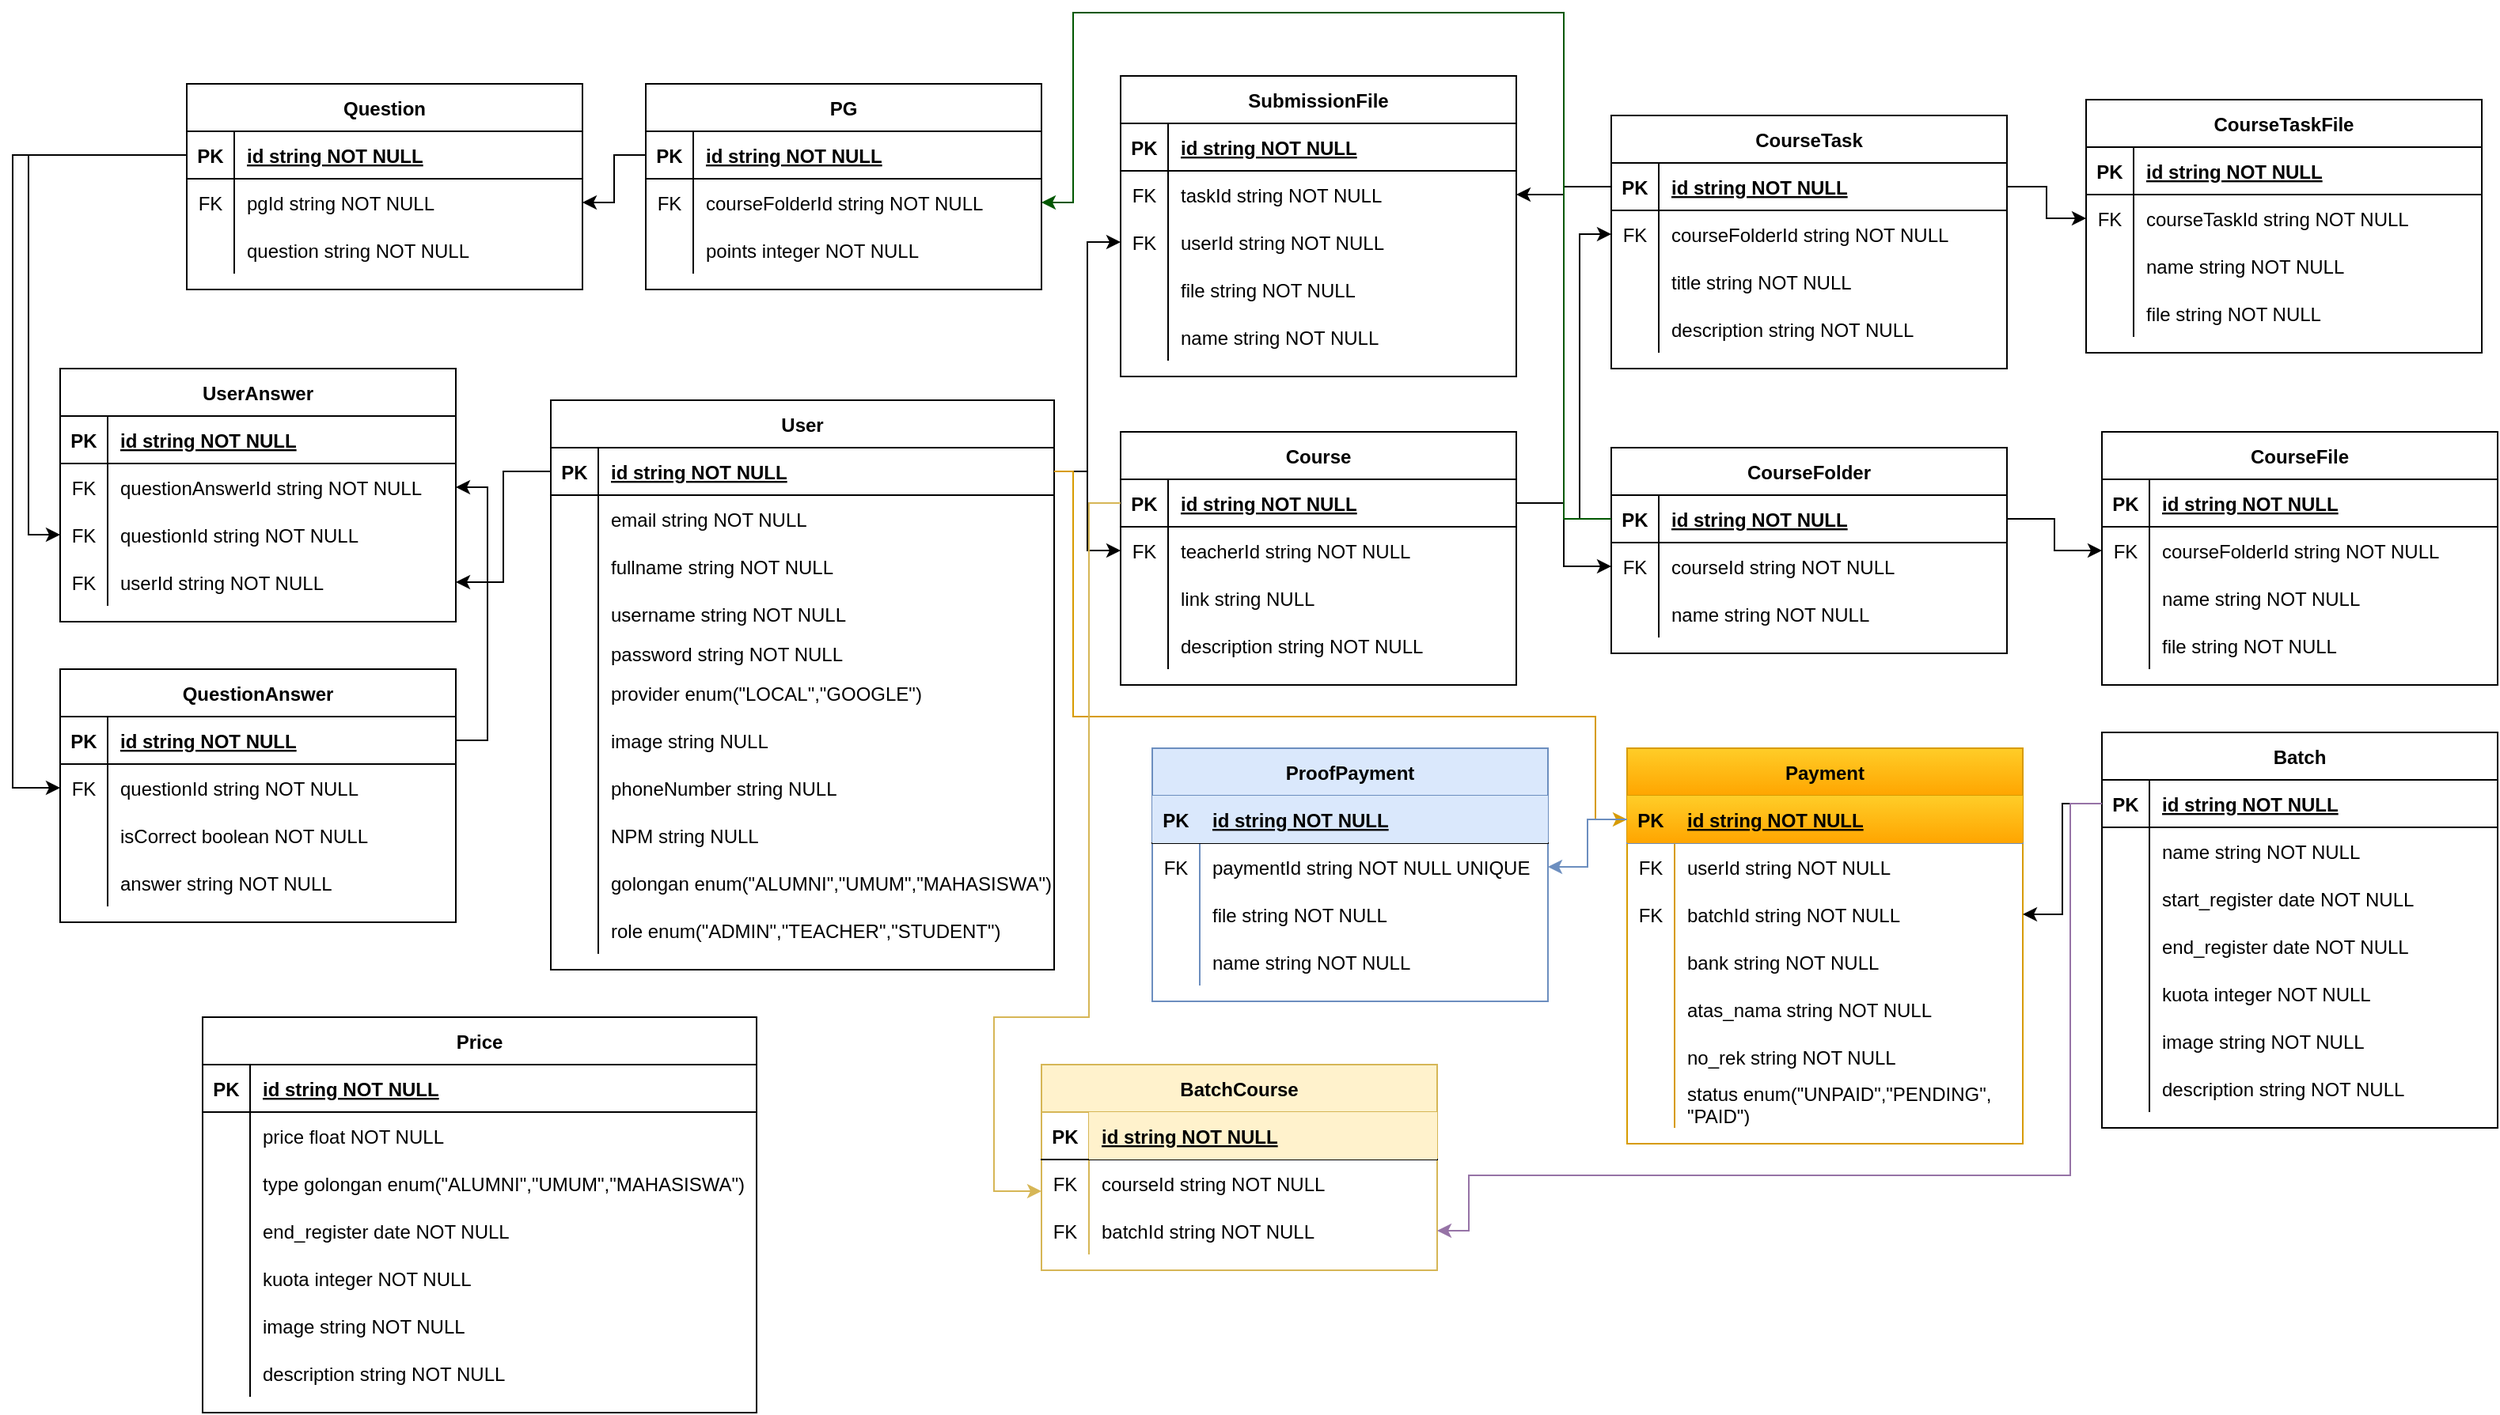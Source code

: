 <mxfile version="24.4.9" type="github">
  <diagram id="R2lEEEUBdFMjLlhIrx00" name="Page-1">
    <mxGraphModel dx="1804" dy="1674" grid="1" gridSize="10" guides="1" tooltips="1" connect="1" arrows="1" fold="1" page="1" pageScale="1" pageWidth="850" pageHeight="1100" math="0" shadow="0" extFonts="Permanent Marker^https://fonts.googleapis.com/css?family=Permanent+Marker">
      <root>
        <mxCell id="0" />
        <mxCell id="1" parent="0" />
        <mxCell id="C-vyLk0tnHw3VtMMgP7b-13" value="Batch" style="shape=table;startSize=30;container=1;collapsible=1;childLayout=tableLayout;fixedRows=1;rowLines=0;fontStyle=1;align=center;resizeLast=1;" parent="1" vertex="1">
          <mxGeometry x="1000" y="300" width="250" height="250" as="geometry" />
        </mxCell>
        <mxCell id="C-vyLk0tnHw3VtMMgP7b-14" value="" style="shape=partialRectangle;collapsible=0;dropTarget=0;pointerEvents=0;fillColor=none;points=[[0,0.5],[1,0.5]];portConstraint=eastwest;top=0;left=0;right=0;bottom=1;" parent="C-vyLk0tnHw3VtMMgP7b-13" vertex="1">
          <mxGeometry y="30" width="250" height="30" as="geometry" />
        </mxCell>
        <mxCell id="C-vyLk0tnHw3VtMMgP7b-15" value="PK" style="shape=partialRectangle;overflow=hidden;connectable=0;fillColor=none;top=0;left=0;bottom=0;right=0;fontStyle=1;" parent="C-vyLk0tnHw3VtMMgP7b-14" vertex="1">
          <mxGeometry width="30" height="30" as="geometry">
            <mxRectangle width="30" height="30" as="alternateBounds" />
          </mxGeometry>
        </mxCell>
        <mxCell id="C-vyLk0tnHw3VtMMgP7b-16" value="id string NOT NULL" style="shape=partialRectangle;overflow=hidden;connectable=0;fillColor=none;top=0;left=0;bottom=0;right=0;align=left;spacingLeft=6;fontStyle=5;" parent="C-vyLk0tnHw3VtMMgP7b-14" vertex="1">
          <mxGeometry x="30" width="220" height="30" as="geometry">
            <mxRectangle width="220" height="30" as="alternateBounds" />
          </mxGeometry>
        </mxCell>
        <mxCell id="C-vyLk0tnHw3VtMMgP7b-17" value="" style="shape=partialRectangle;collapsible=0;dropTarget=0;pointerEvents=0;fillColor=none;points=[[0,0.5],[1,0.5]];portConstraint=eastwest;top=0;left=0;right=0;bottom=0;" parent="C-vyLk0tnHw3VtMMgP7b-13" vertex="1">
          <mxGeometry y="60" width="250" height="30" as="geometry" />
        </mxCell>
        <mxCell id="C-vyLk0tnHw3VtMMgP7b-18" value="" style="shape=partialRectangle;overflow=hidden;connectable=0;fillColor=none;top=0;left=0;bottom=0;right=0;" parent="C-vyLk0tnHw3VtMMgP7b-17" vertex="1">
          <mxGeometry width="30" height="30" as="geometry">
            <mxRectangle width="30" height="30" as="alternateBounds" />
          </mxGeometry>
        </mxCell>
        <mxCell id="C-vyLk0tnHw3VtMMgP7b-19" value="name string NOT NULL" style="shape=partialRectangle;overflow=hidden;connectable=0;fillColor=none;top=0;left=0;bottom=0;right=0;align=left;spacingLeft=6;" parent="C-vyLk0tnHw3VtMMgP7b-17" vertex="1">
          <mxGeometry x="30" width="220" height="30" as="geometry">
            <mxRectangle width="220" height="30" as="alternateBounds" />
          </mxGeometry>
        </mxCell>
        <mxCell id="C-vyLk0tnHw3VtMMgP7b-20" value="" style="shape=partialRectangle;collapsible=0;dropTarget=0;pointerEvents=0;fillColor=none;points=[[0,0.5],[1,0.5]];portConstraint=eastwest;top=0;left=0;right=0;bottom=0;" parent="C-vyLk0tnHw3VtMMgP7b-13" vertex="1">
          <mxGeometry y="90" width="250" height="30" as="geometry" />
        </mxCell>
        <mxCell id="C-vyLk0tnHw3VtMMgP7b-21" value="" style="shape=partialRectangle;overflow=hidden;connectable=0;fillColor=none;top=0;left=0;bottom=0;right=0;" parent="C-vyLk0tnHw3VtMMgP7b-20" vertex="1">
          <mxGeometry width="30" height="30" as="geometry">
            <mxRectangle width="30" height="30" as="alternateBounds" />
          </mxGeometry>
        </mxCell>
        <mxCell id="C-vyLk0tnHw3VtMMgP7b-22" value="start_register date NOT NULL" style="shape=partialRectangle;overflow=hidden;connectable=0;fillColor=none;top=0;left=0;bottom=0;right=0;align=left;spacingLeft=6;" parent="C-vyLk0tnHw3VtMMgP7b-20" vertex="1">
          <mxGeometry x="30" width="220" height="30" as="geometry">
            <mxRectangle width="220" height="30" as="alternateBounds" />
          </mxGeometry>
        </mxCell>
        <mxCell id="karitexFwLTIT1Q7aTDf-32" style="shape=partialRectangle;collapsible=0;dropTarget=0;pointerEvents=0;fillColor=none;points=[[0,0.5],[1,0.5]];portConstraint=eastwest;top=0;left=0;right=0;bottom=0;" vertex="1" parent="C-vyLk0tnHw3VtMMgP7b-13">
          <mxGeometry y="120" width="250" height="30" as="geometry" />
        </mxCell>
        <mxCell id="karitexFwLTIT1Q7aTDf-33" style="shape=partialRectangle;overflow=hidden;connectable=0;fillColor=none;top=0;left=0;bottom=0;right=0;" vertex="1" parent="karitexFwLTIT1Q7aTDf-32">
          <mxGeometry width="30" height="30" as="geometry">
            <mxRectangle width="30" height="30" as="alternateBounds" />
          </mxGeometry>
        </mxCell>
        <mxCell id="karitexFwLTIT1Q7aTDf-34" value="end_register date NOT NULL" style="shape=partialRectangle;overflow=hidden;connectable=0;fillColor=none;top=0;left=0;bottom=0;right=0;align=left;spacingLeft=6;" vertex="1" parent="karitexFwLTIT1Q7aTDf-32">
          <mxGeometry x="30" width="220" height="30" as="geometry">
            <mxRectangle width="220" height="30" as="alternateBounds" />
          </mxGeometry>
        </mxCell>
        <mxCell id="karitexFwLTIT1Q7aTDf-29" style="shape=partialRectangle;collapsible=0;dropTarget=0;pointerEvents=0;fillColor=none;points=[[0,0.5],[1,0.5]];portConstraint=eastwest;top=0;left=0;right=0;bottom=0;" vertex="1" parent="C-vyLk0tnHw3VtMMgP7b-13">
          <mxGeometry y="150" width="250" height="30" as="geometry" />
        </mxCell>
        <mxCell id="karitexFwLTIT1Q7aTDf-30" style="shape=partialRectangle;overflow=hidden;connectable=0;fillColor=none;top=0;left=0;bottom=0;right=0;" vertex="1" parent="karitexFwLTIT1Q7aTDf-29">
          <mxGeometry width="30" height="30" as="geometry">
            <mxRectangle width="30" height="30" as="alternateBounds" />
          </mxGeometry>
        </mxCell>
        <mxCell id="karitexFwLTIT1Q7aTDf-31" value="kuota integer NOT NULL" style="shape=partialRectangle;overflow=hidden;connectable=0;fillColor=none;top=0;left=0;bottom=0;right=0;align=left;spacingLeft=6;" vertex="1" parent="karitexFwLTIT1Q7aTDf-29">
          <mxGeometry x="30" width="220" height="30" as="geometry">
            <mxRectangle width="220" height="30" as="alternateBounds" />
          </mxGeometry>
        </mxCell>
        <mxCell id="karitexFwLTIT1Q7aTDf-35" style="shape=partialRectangle;collapsible=0;dropTarget=0;pointerEvents=0;fillColor=none;points=[[0,0.5],[1,0.5]];portConstraint=eastwest;top=0;left=0;right=0;bottom=0;" vertex="1" parent="C-vyLk0tnHw3VtMMgP7b-13">
          <mxGeometry y="180" width="250" height="30" as="geometry" />
        </mxCell>
        <mxCell id="karitexFwLTIT1Q7aTDf-36" style="shape=partialRectangle;overflow=hidden;connectable=0;fillColor=none;top=0;left=0;bottom=0;right=0;" vertex="1" parent="karitexFwLTIT1Q7aTDf-35">
          <mxGeometry width="30" height="30" as="geometry">
            <mxRectangle width="30" height="30" as="alternateBounds" />
          </mxGeometry>
        </mxCell>
        <mxCell id="karitexFwLTIT1Q7aTDf-37" value="image string NOT NULL" style="shape=partialRectangle;overflow=hidden;connectable=0;fillColor=none;top=0;left=0;bottom=0;right=0;align=left;spacingLeft=6;" vertex="1" parent="karitexFwLTIT1Q7aTDf-35">
          <mxGeometry x="30" width="220" height="30" as="geometry">
            <mxRectangle width="220" height="30" as="alternateBounds" />
          </mxGeometry>
        </mxCell>
        <mxCell id="karitexFwLTIT1Q7aTDf-38" style="shape=partialRectangle;collapsible=0;dropTarget=0;pointerEvents=0;fillColor=none;points=[[0,0.5],[1,0.5]];portConstraint=eastwest;top=0;left=0;right=0;bottom=0;" vertex="1" parent="C-vyLk0tnHw3VtMMgP7b-13">
          <mxGeometry y="210" width="250" height="30" as="geometry" />
        </mxCell>
        <mxCell id="karitexFwLTIT1Q7aTDf-39" style="shape=partialRectangle;overflow=hidden;connectable=0;fillColor=none;top=0;left=0;bottom=0;right=0;" vertex="1" parent="karitexFwLTIT1Q7aTDf-38">
          <mxGeometry width="30" height="30" as="geometry">
            <mxRectangle width="30" height="30" as="alternateBounds" />
          </mxGeometry>
        </mxCell>
        <mxCell id="karitexFwLTIT1Q7aTDf-40" value="description string NOT NULL" style="shape=partialRectangle;overflow=hidden;connectable=0;fillColor=none;top=0;left=0;bottom=0;right=0;align=left;spacingLeft=6;" vertex="1" parent="karitexFwLTIT1Q7aTDf-38">
          <mxGeometry x="30" width="220" height="30" as="geometry">
            <mxRectangle width="220" height="30" as="alternateBounds" />
          </mxGeometry>
        </mxCell>
        <mxCell id="C-vyLk0tnHw3VtMMgP7b-23" value="User" style="shape=table;startSize=30;container=1;collapsible=1;childLayout=tableLayout;fixedRows=1;rowLines=0;fontStyle=1;align=center;resizeLast=1;" parent="1" vertex="1">
          <mxGeometry x="20" y="90" width="318" height="360" as="geometry" />
        </mxCell>
        <mxCell id="C-vyLk0tnHw3VtMMgP7b-24" value="" style="shape=partialRectangle;collapsible=0;dropTarget=0;pointerEvents=0;fillColor=none;points=[[0,0.5],[1,0.5]];portConstraint=eastwest;top=0;left=0;right=0;bottom=1;" parent="C-vyLk0tnHw3VtMMgP7b-23" vertex="1">
          <mxGeometry y="30" width="318" height="30" as="geometry" />
        </mxCell>
        <mxCell id="C-vyLk0tnHw3VtMMgP7b-25" value="PK" style="shape=partialRectangle;overflow=hidden;connectable=0;fillColor=none;top=0;left=0;bottom=0;right=0;fontStyle=1;" parent="C-vyLk0tnHw3VtMMgP7b-24" vertex="1">
          <mxGeometry width="30" height="30" as="geometry">
            <mxRectangle width="30" height="30" as="alternateBounds" />
          </mxGeometry>
        </mxCell>
        <mxCell id="C-vyLk0tnHw3VtMMgP7b-26" value="id string NOT NULL" style="shape=partialRectangle;overflow=hidden;connectable=0;fillColor=none;top=0;left=0;bottom=0;right=0;align=left;spacingLeft=6;fontStyle=5;strokeColor=default;" parent="C-vyLk0tnHw3VtMMgP7b-24" vertex="1">
          <mxGeometry x="30" width="288" height="30" as="geometry">
            <mxRectangle width="288" height="30" as="alternateBounds" />
          </mxGeometry>
        </mxCell>
        <mxCell id="C-vyLk0tnHw3VtMMgP7b-27" value="" style="shape=partialRectangle;collapsible=0;dropTarget=0;pointerEvents=0;fillColor=none;points=[[0,0.5],[1,0.5]];portConstraint=eastwest;top=0;left=0;right=0;bottom=0;" parent="C-vyLk0tnHw3VtMMgP7b-23" vertex="1">
          <mxGeometry y="60" width="318" height="30" as="geometry" />
        </mxCell>
        <mxCell id="C-vyLk0tnHw3VtMMgP7b-28" value="" style="shape=partialRectangle;overflow=hidden;connectable=0;fillColor=none;top=0;left=0;bottom=0;right=0;" parent="C-vyLk0tnHw3VtMMgP7b-27" vertex="1">
          <mxGeometry width="30" height="30" as="geometry">
            <mxRectangle width="30" height="30" as="alternateBounds" />
          </mxGeometry>
        </mxCell>
        <mxCell id="C-vyLk0tnHw3VtMMgP7b-29" value="email string NOT NULL" style="shape=partialRectangle;overflow=hidden;connectable=0;fillColor=none;top=0;left=0;bottom=0;right=0;align=left;spacingLeft=6;" parent="C-vyLk0tnHw3VtMMgP7b-27" vertex="1">
          <mxGeometry x="30" width="288" height="30" as="geometry">
            <mxRectangle width="288" height="30" as="alternateBounds" />
          </mxGeometry>
        </mxCell>
        <mxCell id="karitexFwLTIT1Q7aTDf-1" style="shape=partialRectangle;collapsible=0;dropTarget=0;pointerEvents=0;fillColor=none;points=[[0,0.5],[1,0.5]];portConstraint=eastwest;top=0;left=0;right=0;bottom=0;" vertex="1" parent="C-vyLk0tnHw3VtMMgP7b-23">
          <mxGeometry y="90" width="318" height="30" as="geometry" />
        </mxCell>
        <mxCell id="karitexFwLTIT1Q7aTDf-2" style="shape=partialRectangle;overflow=hidden;connectable=0;fillColor=none;top=0;left=0;bottom=0;right=0;" vertex="1" parent="karitexFwLTIT1Q7aTDf-1">
          <mxGeometry width="30" height="30" as="geometry">
            <mxRectangle width="30" height="30" as="alternateBounds" />
          </mxGeometry>
        </mxCell>
        <mxCell id="karitexFwLTIT1Q7aTDf-3" value="fullname string NOT NULL" style="shape=partialRectangle;overflow=hidden;connectable=0;fillColor=none;top=0;left=0;bottom=0;right=0;align=left;spacingLeft=6;" vertex="1" parent="karitexFwLTIT1Q7aTDf-1">
          <mxGeometry x="30" width="288" height="30" as="geometry">
            <mxRectangle width="288" height="30" as="alternateBounds" />
          </mxGeometry>
        </mxCell>
        <mxCell id="karitexFwLTIT1Q7aTDf-4" style="shape=partialRectangle;collapsible=0;dropTarget=0;pointerEvents=0;fillColor=none;points=[[0,0.5],[1,0.5]];portConstraint=eastwest;top=0;left=0;right=0;bottom=0;" vertex="1" parent="C-vyLk0tnHw3VtMMgP7b-23">
          <mxGeometry y="120" width="318" height="30" as="geometry" />
        </mxCell>
        <mxCell id="karitexFwLTIT1Q7aTDf-5" style="shape=partialRectangle;overflow=hidden;connectable=0;fillColor=none;top=0;left=0;bottom=0;right=0;" vertex="1" parent="karitexFwLTIT1Q7aTDf-4">
          <mxGeometry width="30" height="30" as="geometry">
            <mxRectangle width="30" height="30" as="alternateBounds" />
          </mxGeometry>
        </mxCell>
        <mxCell id="karitexFwLTIT1Q7aTDf-6" value="username string NOT NULL" style="shape=partialRectangle;overflow=hidden;connectable=0;fillColor=none;top=0;left=0;bottom=0;right=0;align=left;spacingLeft=6;" vertex="1" parent="karitexFwLTIT1Q7aTDf-4">
          <mxGeometry x="30" width="288" height="30" as="geometry">
            <mxRectangle width="288" height="30" as="alternateBounds" />
          </mxGeometry>
        </mxCell>
        <mxCell id="karitexFwLTIT1Q7aTDf-7" style="shape=partialRectangle;collapsible=0;dropTarget=0;pointerEvents=0;fillColor=none;points=[[0,0.5],[1,0.5]];portConstraint=eastwest;top=0;left=0;right=0;bottom=0;" vertex="1" parent="C-vyLk0tnHw3VtMMgP7b-23">
          <mxGeometry y="150" width="318" height="20" as="geometry" />
        </mxCell>
        <mxCell id="karitexFwLTIT1Q7aTDf-8" style="shape=partialRectangle;overflow=hidden;connectable=0;fillColor=none;top=0;left=0;bottom=0;right=0;" vertex="1" parent="karitexFwLTIT1Q7aTDf-7">
          <mxGeometry width="30" height="20" as="geometry">
            <mxRectangle width="30" height="20" as="alternateBounds" />
          </mxGeometry>
        </mxCell>
        <mxCell id="karitexFwLTIT1Q7aTDf-9" value="password string NOT NULL" style="shape=partialRectangle;overflow=hidden;connectable=0;fillColor=none;top=0;left=0;bottom=0;right=0;align=left;spacingLeft=6;" vertex="1" parent="karitexFwLTIT1Q7aTDf-7">
          <mxGeometry x="30" width="288" height="20" as="geometry">
            <mxRectangle width="288" height="20" as="alternateBounds" />
          </mxGeometry>
        </mxCell>
        <mxCell id="karitexFwLTIT1Q7aTDf-10" style="shape=partialRectangle;collapsible=0;dropTarget=0;pointerEvents=0;fillColor=none;points=[[0,0.5],[1,0.5]];portConstraint=eastwest;top=0;left=0;right=0;bottom=0;" vertex="1" parent="C-vyLk0tnHw3VtMMgP7b-23">
          <mxGeometry y="170" width="318" height="30" as="geometry" />
        </mxCell>
        <mxCell id="karitexFwLTIT1Q7aTDf-11" style="shape=partialRectangle;overflow=hidden;connectable=0;fillColor=none;top=0;left=0;bottom=0;right=0;" vertex="1" parent="karitexFwLTIT1Q7aTDf-10">
          <mxGeometry width="30" height="30" as="geometry">
            <mxRectangle width="30" height="30" as="alternateBounds" />
          </mxGeometry>
        </mxCell>
        <mxCell id="karitexFwLTIT1Q7aTDf-12" value="provider enum(&quot;LOCAL&quot;,&quot;GOOGLE&quot;)" style="shape=partialRectangle;overflow=hidden;connectable=0;fillColor=none;top=0;left=0;bottom=0;right=0;align=left;spacingLeft=6;" vertex="1" parent="karitexFwLTIT1Q7aTDf-10">
          <mxGeometry x="30" width="288" height="30" as="geometry">
            <mxRectangle width="288" height="30" as="alternateBounds" />
          </mxGeometry>
        </mxCell>
        <mxCell id="karitexFwLTIT1Q7aTDf-13" style="shape=partialRectangle;collapsible=0;dropTarget=0;pointerEvents=0;fillColor=none;points=[[0,0.5],[1,0.5]];portConstraint=eastwest;top=0;left=0;right=0;bottom=0;" vertex="1" parent="C-vyLk0tnHw3VtMMgP7b-23">
          <mxGeometry y="200" width="318" height="30" as="geometry" />
        </mxCell>
        <mxCell id="karitexFwLTIT1Q7aTDf-14" style="shape=partialRectangle;overflow=hidden;connectable=0;fillColor=none;top=0;left=0;bottom=0;right=0;" vertex="1" parent="karitexFwLTIT1Q7aTDf-13">
          <mxGeometry width="30" height="30" as="geometry">
            <mxRectangle width="30" height="30" as="alternateBounds" />
          </mxGeometry>
        </mxCell>
        <mxCell id="karitexFwLTIT1Q7aTDf-15" value="image string NULL" style="shape=partialRectangle;overflow=hidden;connectable=0;fillColor=none;top=0;left=0;bottom=0;right=0;align=left;spacingLeft=6;" vertex="1" parent="karitexFwLTIT1Q7aTDf-13">
          <mxGeometry x="30" width="288" height="30" as="geometry">
            <mxRectangle width="288" height="30" as="alternateBounds" />
          </mxGeometry>
        </mxCell>
        <mxCell id="karitexFwLTIT1Q7aTDf-17" style="shape=partialRectangle;collapsible=0;dropTarget=0;pointerEvents=0;fillColor=none;points=[[0,0.5],[1,0.5]];portConstraint=eastwest;top=0;left=0;right=0;bottom=0;" vertex="1" parent="C-vyLk0tnHw3VtMMgP7b-23">
          <mxGeometry y="230" width="318" height="30" as="geometry" />
        </mxCell>
        <mxCell id="karitexFwLTIT1Q7aTDf-18" style="shape=partialRectangle;overflow=hidden;connectable=0;fillColor=none;top=0;left=0;bottom=0;right=0;" vertex="1" parent="karitexFwLTIT1Q7aTDf-17">
          <mxGeometry width="30" height="30" as="geometry">
            <mxRectangle width="30" height="30" as="alternateBounds" />
          </mxGeometry>
        </mxCell>
        <mxCell id="karitexFwLTIT1Q7aTDf-19" value="phoneNumber string NULL" style="shape=partialRectangle;overflow=hidden;connectable=0;fillColor=none;top=0;left=0;bottom=0;right=0;align=left;spacingLeft=6;" vertex="1" parent="karitexFwLTIT1Q7aTDf-17">
          <mxGeometry x="30" width="288" height="30" as="geometry">
            <mxRectangle width="288" height="30" as="alternateBounds" />
          </mxGeometry>
        </mxCell>
        <mxCell id="karitexFwLTIT1Q7aTDf-26" style="shape=partialRectangle;collapsible=0;dropTarget=0;pointerEvents=0;fillColor=none;points=[[0,0.5],[1,0.5]];portConstraint=eastwest;top=0;left=0;right=0;bottom=0;" vertex="1" parent="C-vyLk0tnHw3VtMMgP7b-23">
          <mxGeometry y="260" width="318" height="30" as="geometry" />
        </mxCell>
        <mxCell id="karitexFwLTIT1Q7aTDf-27" style="shape=partialRectangle;overflow=hidden;connectable=0;fillColor=none;top=0;left=0;bottom=0;right=0;" vertex="1" parent="karitexFwLTIT1Q7aTDf-26">
          <mxGeometry width="30" height="30" as="geometry">
            <mxRectangle width="30" height="30" as="alternateBounds" />
          </mxGeometry>
        </mxCell>
        <mxCell id="karitexFwLTIT1Q7aTDf-28" value="NPM string NULL" style="shape=partialRectangle;overflow=hidden;connectable=0;fillColor=none;top=0;left=0;bottom=0;right=0;align=left;spacingLeft=6;" vertex="1" parent="karitexFwLTIT1Q7aTDf-26">
          <mxGeometry x="30" width="288" height="30" as="geometry">
            <mxRectangle width="288" height="30" as="alternateBounds" />
          </mxGeometry>
        </mxCell>
        <mxCell id="karitexFwLTIT1Q7aTDf-23" style="shape=partialRectangle;collapsible=0;dropTarget=0;pointerEvents=0;fillColor=none;points=[[0,0.5],[1,0.5]];portConstraint=eastwest;top=0;left=0;right=0;bottom=0;" vertex="1" parent="C-vyLk0tnHw3VtMMgP7b-23">
          <mxGeometry y="290" width="318" height="30" as="geometry" />
        </mxCell>
        <mxCell id="karitexFwLTIT1Q7aTDf-24" style="shape=partialRectangle;overflow=hidden;connectable=0;fillColor=none;top=0;left=0;bottom=0;right=0;" vertex="1" parent="karitexFwLTIT1Q7aTDf-23">
          <mxGeometry width="30" height="30" as="geometry">
            <mxRectangle width="30" height="30" as="alternateBounds" />
          </mxGeometry>
        </mxCell>
        <mxCell id="karitexFwLTIT1Q7aTDf-25" value="golongan enum(&quot;ALUMNI&quot;,&quot;UMUM&quot;,&quot;MAHASISWA&quot;)" style="shape=partialRectangle;overflow=hidden;connectable=0;fillColor=none;top=0;left=0;bottom=0;right=0;align=left;spacingLeft=6;" vertex="1" parent="karitexFwLTIT1Q7aTDf-23">
          <mxGeometry x="30" width="288" height="30" as="geometry">
            <mxRectangle width="288" height="30" as="alternateBounds" />
          </mxGeometry>
        </mxCell>
        <mxCell id="karitexFwLTIT1Q7aTDf-20" style="shape=partialRectangle;collapsible=0;dropTarget=0;pointerEvents=0;fillColor=none;points=[[0,0.5],[1,0.5]];portConstraint=eastwest;top=0;left=0;right=0;bottom=0;strokeColor=default;strokeWidth=7;" vertex="1" parent="C-vyLk0tnHw3VtMMgP7b-23">
          <mxGeometry y="320" width="318" height="30" as="geometry" />
        </mxCell>
        <mxCell id="karitexFwLTIT1Q7aTDf-21" style="shape=partialRectangle;overflow=hidden;connectable=0;fillColor=none;top=0;left=0;bottom=0;right=0;" vertex="1" parent="karitexFwLTIT1Q7aTDf-20">
          <mxGeometry width="30" height="30" as="geometry">
            <mxRectangle width="30" height="30" as="alternateBounds" />
          </mxGeometry>
        </mxCell>
        <mxCell id="karitexFwLTIT1Q7aTDf-22" value="role enum(&quot;ADMIN&quot;,&quot;TEACHER&quot;,&quot;STUDENT&quot;)" style="shape=partialRectangle;overflow=hidden;connectable=0;fillColor=none;top=0;left=0;bottom=0;right=0;align=left;spacingLeft=6;shadow=0;strokeWidth=6;" vertex="1" parent="karitexFwLTIT1Q7aTDf-20">
          <mxGeometry x="30" width="288" height="30" as="geometry">
            <mxRectangle width="288" height="30" as="alternateBounds" />
          </mxGeometry>
        </mxCell>
        <mxCell id="karitexFwLTIT1Q7aTDf-41" value="Price" style="shape=table;startSize=30;container=1;collapsible=1;childLayout=tableLayout;fixedRows=1;rowLines=0;fontStyle=1;align=center;resizeLast=1;" vertex="1" parent="1">
          <mxGeometry x="-200" y="480" width="350" height="250" as="geometry" />
        </mxCell>
        <mxCell id="karitexFwLTIT1Q7aTDf-42" value="" style="shape=partialRectangle;collapsible=0;dropTarget=0;pointerEvents=0;fillColor=none;points=[[0,0.5],[1,0.5]];portConstraint=eastwest;top=0;left=0;right=0;bottom=1;" vertex="1" parent="karitexFwLTIT1Q7aTDf-41">
          <mxGeometry y="30" width="350" height="30" as="geometry" />
        </mxCell>
        <mxCell id="karitexFwLTIT1Q7aTDf-43" value="PK" style="shape=partialRectangle;overflow=hidden;connectable=0;fillColor=none;top=0;left=0;bottom=0;right=0;fontStyle=1;" vertex="1" parent="karitexFwLTIT1Q7aTDf-42">
          <mxGeometry width="30" height="30" as="geometry">
            <mxRectangle width="30" height="30" as="alternateBounds" />
          </mxGeometry>
        </mxCell>
        <mxCell id="karitexFwLTIT1Q7aTDf-44" value="id string NOT NULL" style="shape=partialRectangle;overflow=hidden;connectable=0;fillColor=none;top=0;left=0;bottom=0;right=0;align=left;spacingLeft=6;fontStyle=5;" vertex="1" parent="karitexFwLTIT1Q7aTDf-42">
          <mxGeometry x="30" width="320" height="30" as="geometry">
            <mxRectangle width="320" height="30" as="alternateBounds" />
          </mxGeometry>
        </mxCell>
        <mxCell id="karitexFwLTIT1Q7aTDf-45" value="" style="shape=partialRectangle;collapsible=0;dropTarget=0;pointerEvents=0;fillColor=none;points=[[0,0.5],[1,0.5]];portConstraint=eastwest;top=0;left=0;right=0;bottom=0;" vertex="1" parent="karitexFwLTIT1Q7aTDf-41">
          <mxGeometry y="60" width="350" height="30" as="geometry" />
        </mxCell>
        <mxCell id="karitexFwLTIT1Q7aTDf-46" value="" style="shape=partialRectangle;overflow=hidden;connectable=0;fillColor=none;top=0;left=0;bottom=0;right=0;" vertex="1" parent="karitexFwLTIT1Q7aTDf-45">
          <mxGeometry width="30" height="30" as="geometry">
            <mxRectangle width="30" height="30" as="alternateBounds" />
          </mxGeometry>
        </mxCell>
        <mxCell id="karitexFwLTIT1Q7aTDf-47" value="price float NOT NULL" style="shape=partialRectangle;overflow=hidden;connectable=0;fillColor=none;top=0;left=0;bottom=0;right=0;align=left;spacingLeft=6;" vertex="1" parent="karitexFwLTIT1Q7aTDf-45">
          <mxGeometry x="30" width="320" height="30" as="geometry">
            <mxRectangle width="320" height="30" as="alternateBounds" />
          </mxGeometry>
        </mxCell>
        <mxCell id="karitexFwLTIT1Q7aTDf-48" value="" style="shape=partialRectangle;collapsible=0;dropTarget=0;pointerEvents=0;fillColor=none;points=[[0,0.5],[1,0.5]];portConstraint=eastwest;top=0;left=0;right=0;bottom=0;" vertex="1" parent="karitexFwLTIT1Q7aTDf-41">
          <mxGeometry y="90" width="350" height="30" as="geometry" />
        </mxCell>
        <mxCell id="karitexFwLTIT1Q7aTDf-49" value="" style="shape=partialRectangle;overflow=hidden;connectable=0;fillColor=none;top=0;left=0;bottom=0;right=0;" vertex="1" parent="karitexFwLTIT1Q7aTDf-48">
          <mxGeometry width="30" height="30" as="geometry">
            <mxRectangle width="30" height="30" as="alternateBounds" />
          </mxGeometry>
        </mxCell>
        <mxCell id="karitexFwLTIT1Q7aTDf-50" value="type golongan enum(&quot;ALUMNI&quot;,&quot;UMUM&quot;,&quot;MAHASISWA&quot;)" style="shape=partialRectangle;overflow=hidden;connectable=0;fillColor=none;top=0;left=0;bottom=0;right=0;align=left;spacingLeft=6;" vertex="1" parent="karitexFwLTIT1Q7aTDf-48">
          <mxGeometry x="30" width="320" height="30" as="geometry">
            <mxRectangle width="320" height="30" as="alternateBounds" />
          </mxGeometry>
        </mxCell>
        <mxCell id="karitexFwLTIT1Q7aTDf-51" style="shape=partialRectangle;collapsible=0;dropTarget=0;pointerEvents=0;fillColor=none;points=[[0,0.5],[1,0.5]];portConstraint=eastwest;top=0;left=0;right=0;bottom=0;" vertex="1" parent="karitexFwLTIT1Q7aTDf-41">
          <mxGeometry y="120" width="350" height="30" as="geometry" />
        </mxCell>
        <mxCell id="karitexFwLTIT1Q7aTDf-52" style="shape=partialRectangle;overflow=hidden;connectable=0;fillColor=none;top=0;left=0;bottom=0;right=0;" vertex="1" parent="karitexFwLTIT1Q7aTDf-51">
          <mxGeometry width="30" height="30" as="geometry">
            <mxRectangle width="30" height="30" as="alternateBounds" />
          </mxGeometry>
        </mxCell>
        <mxCell id="karitexFwLTIT1Q7aTDf-53" value="end_register date NOT NULL" style="shape=partialRectangle;overflow=hidden;connectable=0;fillColor=none;top=0;left=0;bottom=0;right=0;align=left;spacingLeft=6;" vertex="1" parent="karitexFwLTIT1Q7aTDf-51">
          <mxGeometry x="30" width="320" height="30" as="geometry">
            <mxRectangle width="320" height="30" as="alternateBounds" />
          </mxGeometry>
        </mxCell>
        <mxCell id="karitexFwLTIT1Q7aTDf-54" style="shape=partialRectangle;collapsible=0;dropTarget=0;pointerEvents=0;fillColor=none;points=[[0,0.5],[1,0.5]];portConstraint=eastwest;top=0;left=0;right=0;bottom=0;" vertex="1" parent="karitexFwLTIT1Q7aTDf-41">
          <mxGeometry y="150" width="350" height="30" as="geometry" />
        </mxCell>
        <mxCell id="karitexFwLTIT1Q7aTDf-55" style="shape=partialRectangle;overflow=hidden;connectable=0;fillColor=none;top=0;left=0;bottom=0;right=0;" vertex="1" parent="karitexFwLTIT1Q7aTDf-54">
          <mxGeometry width="30" height="30" as="geometry">
            <mxRectangle width="30" height="30" as="alternateBounds" />
          </mxGeometry>
        </mxCell>
        <mxCell id="karitexFwLTIT1Q7aTDf-56" value="kuota integer NOT NULL" style="shape=partialRectangle;overflow=hidden;connectable=0;fillColor=none;top=0;left=0;bottom=0;right=0;align=left;spacingLeft=6;" vertex="1" parent="karitexFwLTIT1Q7aTDf-54">
          <mxGeometry x="30" width="320" height="30" as="geometry">
            <mxRectangle width="320" height="30" as="alternateBounds" />
          </mxGeometry>
        </mxCell>
        <mxCell id="karitexFwLTIT1Q7aTDf-57" style="shape=partialRectangle;collapsible=0;dropTarget=0;pointerEvents=0;fillColor=none;points=[[0,0.5],[1,0.5]];portConstraint=eastwest;top=0;left=0;right=0;bottom=0;" vertex="1" parent="karitexFwLTIT1Q7aTDf-41">
          <mxGeometry y="180" width="350" height="30" as="geometry" />
        </mxCell>
        <mxCell id="karitexFwLTIT1Q7aTDf-58" style="shape=partialRectangle;overflow=hidden;connectable=0;fillColor=none;top=0;left=0;bottom=0;right=0;" vertex="1" parent="karitexFwLTIT1Q7aTDf-57">
          <mxGeometry width="30" height="30" as="geometry">
            <mxRectangle width="30" height="30" as="alternateBounds" />
          </mxGeometry>
        </mxCell>
        <mxCell id="karitexFwLTIT1Q7aTDf-59" value="image string NOT NULL" style="shape=partialRectangle;overflow=hidden;connectable=0;fillColor=none;top=0;left=0;bottom=0;right=0;align=left;spacingLeft=6;" vertex="1" parent="karitexFwLTIT1Q7aTDf-57">
          <mxGeometry x="30" width="320" height="30" as="geometry">
            <mxRectangle width="320" height="30" as="alternateBounds" />
          </mxGeometry>
        </mxCell>
        <mxCell id="karitexFwLTIT1Q7aTDf-60" style="shape=partialRectangle;collapsible=0;dropTarget=0;pointerEvents=0;fillColor=none;points=[[0,0.5],[1,0.5]];portConstraint=eastwest;top=0;left=0;right=0;bottom=0;" vertex="1" parent="karitexFwLTIT1Q7aTDf-41">
          <mxGeometry y="210" width="350" height="30" as="geometry" />
        </mxCell>
        <mxCell id="karitexFwLTIT1Q7aTDf-61" style="shape=partialRectangle;overflow=hidden;connectable=0;fillColor=none;top=0;left=0;bottom=0;right=0;" vertex="1" parent="karitexFwLTIT1Q7aTDf-60">
          <mxGeometry width="30" height="30" as="geometry">
            <mxRectangle width="30" height="30" as="alternateBounds" />
          </mxGeometry>
        </mxCell>
        <mxCell id="karitexFwLTIT1Q7aTDf-62" value="description string NOT NULL" style="shape=partialRectangle;overflow=hidden;connectable=0;fillColor=none;top=0;left=0;bottom=0;right=0;align=left;spacingLeft=6;" vertex="1" parent="karitexFwLTIT1Q7aTDf-60">
          <mxGeometry x="30" width="320" height="30" as="geometry">
            <mxRectangle width="320" height="30" as="alternateBounds" />
          </mxGeometry>
        </mxCell>
        <mxCell id="karitexFwLTIT1Q7aTDf-63" value="BatchCourse" style="shape=table;startSize=30;container=1;collapsible=1;childLayout=tableLayout;fixedRows=1;rowLines=0;fontStyle=1;align=center;resizeLast=1;fillColor=#fff2cc;strokeColor=#d6b656;" vertex="1" parent="1">
          <mxGeometry x="330" y="510" width="250" height="130" as="geometry" />
        </mxCell>
        <mxCell id="karitexFwLTIT1Q7aTDf-64" value="" style="shape=partialRectangle;collapsible=0;dropTarget=0;pointerEvents=0;fillColor=none;points=[[0,0.5],[1,0.5]];portConstraint=eastwest;top=0;left=0;right=0;bottom=1;" vertex="1" parent="karitexFwLTIT1Q7aTDf-63">
          <mxGeometry y="30" width="250" height="30" as="geometry" />
        </mxCell>
        <mxCell id="karitexFwLTIT1Q7aTDf-65" value="PK" style="shape=partialRectangle;overflow=hidden;connectable=0;fillColor=none;top=0;left=0;bottom=0;right=0;fontStyle=1;" vertex="1" parent="karitexFwLTIT1Q7aTDf-64">
          <mxGeometry width="30" height="30" as="geometry">
            <mxRectangle width="30" height="30" as="alternateBounds" />
          </mxGeometry>
        </mxCell>
        <mxCell id="karitexFwLTIT1Q7aTDf-66" value="id string NOT NULL" style="shape=partialRectangle;overflow=hidden;connectable=0;fillColor=#fff2cc;top=0;left=0;bottom=0;right=0;align=left;spacingLeft=6;fontStyle=5;strokeColor=#d6b656;" vertex="1" parent="karitexFwLTIT1Q7aTDf-64">
          <mxGeometry x="30" width="220" height="30" as="geometry">
            <mxRectangle width="220" height="30" as="alternateBounds" />
          </mxGeometry>
        </mxCell>
        <mxCell id="karitexFwLTIT1Q7aTDf-67" value="" style="shape=partialRectangle;collapsible=0;dropTarget=0;pointerEvents=0;fillColor=none;points=[[0,0.5],[1,0.5]];portConstraint=eastwest;top=0;left=0;right=0;bottom=0;" vertex="1" parent="karitexFwLTIT1Q7aTDf-63">
          <mxGeometry y="60" width="250" height="30" as="geometry" />
        </mxCell>
        <mxCell id="karitexFwLTIT1Q7aTDf-68" value="FK" style="shape=partialRectangle;overflow=hidden;connectable=0;fillColor=none;top=0;left=0;bottom=0;right=0;" vertex="1" parent="karitexFwLTIT1Q7aTDf-67">
          <mxGeometry width="30" height="30" as="geometry">
            <mxRectangle width="30" height="30" as="alternateBounds" />
          </mxGeometry>
        </mxCell>
        <mxCell id="karitexFwLTIT1Q7aTDf-69" value="courseId string NOT NULL" style="shape=partialRectangle;overflow=hidden;connectable=0;fillColor=none;top=0;left=0;bottom=0;right=0;align=left;spacingLeft=6;" vertex="1" parent="karitexFwLTIT1Q7aTDf-67">
          <mxGeometry x="30" width="220" height="30" as="geometry">
            <mxRectangle width="220" height="30" as="alternateBounds" />
          </mxGeometry>
        </mxCell>
        <mxCell id="karitexFwLTIT1Q7aTDf-70" value="" style="shape=partialRectangle;collapsible=0;dropTarget=0;pointerEvents=0;fillColor=none;points=[[0,0.5],[1,0.5]];portConstraint=eastwest;top=0;left=0;right=0;bottom=0;" vertex="1" parent="karitexFwLTIT1Q7aTDf-63">
          <mxGeometry y="90" width="250" height="30" as="geometry" />
        </mxCell>
        <mxCell id="karitexFwLTIT1Q7aTDf-71" value="FK" style="shape=partialRectangle;overflow=hidden;connectable=0;fillColor=none;top=0;left=0;bottom=0;right=0;" vertex="1" parent="karitexFwLTIT1Q7aTDf-70">
          <mxGeometry width="30" height="30" as="geometry">
            <mxRectangle width="30" height="30" as="alternateBounds" />
          </mxGeometry>
        </mxCell>
        <mxCell id="karitexFwLTIT1Q7aTDf-72" value="batchId string NOT NULL" style="shape=partialRectangle;overflow=hidden;connectable=0;fillColor=none;top=0;left=0;bottom=0;right=0;align=left;spacingLeft=6;" vertex="1" parent="karitexFwLTIT1Q7aTDf-70">
          <mxGeometry x="30" width="220" height="30" as="geometry">
            <mxRectangle width="220" height="30" as="alternateBounds" />
          </mxGeometry>
        </mxCell>
        <mxCell id="karitexFwLTIT1Q7aTDf-85" value="Course" style="shape=table;startSize=30;container=1;collapsible=1;childLayout=tableLayout;fixedRows=1;rowLines=0;fontStyle=1;align=center;resizeLast=1;" vertex="1" parent="1">
          <mxGeometry x="380" y="110" width="250" height="160" as="geometry" />
        </mxCell>
        <mxCell id="karitexFwLTIT1Q7aTDf-86" value="" style="shape=partialRectangle;collapsible=0;dropTarget=0;pointerEvents=0;fillColor=none;points=[[0,0.5],[1,0.5]];portConstraint=eastwest;top=0;left=0;right=0;bottom=1;" vertex="1" parent="karitexFwLTIT1Q7aTDf-85">
          <mxGeometry y="30" width="250" height="30" as="geometry" />
        </mxCell>
        <mxCell id="karitexFwLTIT1Q7aTDf-87" value="PK" style="shape=partialRectangle;overflow=hidden;connectable=0;fillColor=none;top=0;left=0;bottom=0;right=0;fontStyle=1;" vertex="1" parent="karitexFwLTIT1Q7aTDf-86">
          <mxGeometry width="30" height="30" as="geometry">
            <mxRectangle width="30" height="30" as="alternateBounds" />
          </mxGeometry>
        </mxCell>
        <mxCell id="karitexFwLTIT1Q7aTDf-88" value="id string NOT NULL" style="shape=partialRectangle;overflow=hidden;connectable=0;fillColor=none;top=0;left=0;bottom=0;right=0;align=left;spacingLeft=6;fontStyle=5;" vertex="1" parent="karitexFwLTIT1Q7aTDf-86">
          <mxGeometry x="30" width="220" height="30" as="geometry">
            <mxRectangle width="220" height="30" as="alternateBounds" />
          </mxGeometry>
        </mxCell>
        <mxCell id="karitexFwLTIT1Q7aTDf-89" value="" style="shape=partialRectangle;collapsible=0;dropTarget=0;pointerEvents=0;fillColor=none;points=[[0,0.5],[1,0.5]];portConstraint=eastwest;top=0;left=0;right=0;bottom=0;" vertex="1" parent="karitexFwLTIT1Q7aTDf-85">
          <mxGeometry y="60" width="250" height="30" as="geometry" />
        </mxCell>
        <mxCell id="karitexFwLTIT1Q7aTDf-90" value="FK" style="shape=partialRectangle;overflow=hidden;connectable=0;fillColor=none;top=0;left=0;bottom=0;right=0;" vertex="1" parent="karitexFwLTIT1Q7aTDf-89">
          <mxGeometry width="30" height="30" as="geometry">
            <mxRectangle width="30" height="30" as="alternateBounds" />
          </mxGeometry>
        </mxCell>
        <mxCell id="karitexFwLTIT1Q7aTDf-91" value="teacherId string NOT NULL" style="shape=partialRectangle;overflow=hidden;connectable=0;fillColor=none;top=0;left=0;bottom=0;right=0;align=left;spacingLeft=6;" vertex="1" parent="karitexFwLTIT1Q7aTDf-89">
          <mxGeometry x="30" width="220" height="30" as="geometry">
            <mxRectangle width="220" height="30" as="alternateBounds" />
          </mxGeometry>
        </mxCell>
        <mxCell id="karitexFwLTIT1Q7aTDf-92" value="" style="shape=partialRectangle;collapsible=0;dropTarget=0;pointerEvents=0;fillColor=none;points=[[0,0.5],[1,0.5]];portConstraint=eastwest;top=0;left=0;right=0;bottom=0;" vertex="1" parent="karitexFwLTIT1Q7aTDf-85">
          <mxGeometry y="90" width="250" height="30" as="geometry" />
        </mxCell>
        <mxCell id="karitexFwLTIT1Q7aTDf-93" value="" style="shape=partialRectangle;overflow=hidden;connectable=0;fillColor=none;top=0;left=0;bottom=0;right=0;" vertex="1" parent="karitexFwLTIT1Q7aTDf-92">
          <mxGeometry width="30" height="30" as="geometry">
            <mxRectangle width="30" height="30" as="alternateBounds" />
          </mxGeometry>
        </mxCell>
        <mxCell id="karitexFwLTIT1Q7aTDf-94" value="link string NULL" style="shape=partialRectangle;overflow=hidden;connectable=0;fillColor=none;top=0;left=0;bottom=0;right=0;align=left;spacingLeft=6;" vertex="1" parent="karitexFwLTIT1Q7aTDf-92">
          <mxGeometry x="30" width="220" height="30" as="geometry">
            <mxRectangle width="220" height="30" as="alternateBounds" />
          </mxGeometry>
        </mxCell>
        <mxCell id="karitexFwLTIT1Q7aTDf-95" style="shape=partialRectangle;collapsible=0;dropTarget=0;pointerEvents=0;fillColor=none;points=[[0,0.5],[1,0.5]];portConstraint=eastwest;top=0;left=0;right=0;bottom=0;" vertex="1" parent="karitexFwLTIT1Q7aTDf-85">
          <mxGeometry y="120" width="250" height="30" as="geometry" />
        </mxCell>
        <mxCell id="karitexFwLTIT1Q7aTDf-96" style="shape=partialRectangle;overflow=hidden;connectable=0;fillColor=none;top=0;left=0;bottom=0;right=0;" vertex="1" parent="karitexFwLTIT1Q7aTDf-95">
          <mxGeometry width="30" height="30" as="geometry">
            <mxRectangle width="30" height="30" as="alternateBounds" />
          </mxGeometry>
        </mxCell>
        <mxCell id="karitexFwLTIT1Q7aTDf-97" value="description string NOT NULL" style="shape=partialRectangle;overflow=hidden;connectable=0;fillColor=none;top=0;left=0;bottom=0;right=0;align=left;spacingLeft=6;" vertex="1" parent="karitexFwLTIT1Q7aTDf-95">
          <mxGeometry x="30" width="220" height="30" as="geometry">
            <mxRectangle width="220" height="30" as="alternateBounds" />
          </mxGeometry>
        </mxCell>
        <mxCell id="karitexFwLTIT1Q7aTDf-107" style="edgeStyle=orthogonalEdgeStyle;rounded=0;orthogonalLoop=1;jettySize=auto;html=1;" edge="1" parent="1" source="C-vyLk0tnHw3VtMMgP7b-24" target="karitexFwLTIT1Q7aTDf-89">
          <mxGeometry relative="1" as="geometry" />
        </mxCell>
        <mxCell id="karitexFwLTIT1Q7aTDf-108" value="CourseFolder" style="shape=table;startSize=30;container=1;collapsible=1;childLayout=tableLayout;fixedRows=1;rowLines=0;fontStyle=1;align=center;resizeLast=1;" vertex="1" parent="1">
          <mxGeometry x="690" y="120" width="250" height="130" as="geometry" />
        </mxCell>
        <mxCell id="karitexFwLTIT1Q7aTDf-109" value="" style="shape=partialRectangle;collapsible=0;dropTarget=0;pointerEvents=0;fillColor=none;points=[[0,0.5],[1,0.5]];portConstraint=eastwest;top=0;left=0;right=0;bottom=1;" vertex="1" parent="karitexFwLTIT1Q7aTDf-108">
          <mxGeometry y="30" width="250" height="30" as="geometry" />
        </mxCell>
        <mxCell id="karitexFwLTIT1Q7aTDf-110" value="PK" style="shape=partialRectangle;overflow=hidden;connectable=0;fillColor=none;top=0;left=0;bottom=0;right=0;fontStyle=1;" vertex="1" parent="karitexFwLTIT1Q7aTDf-109">
          <mxGeometry width="30" height="30" as="geometry">
            <mxRectangle width="30" height="30" as="alternateBounds" />
          </mxGeometry>
        </mxCell>
        <mxCell id="karitexFwLTIT1Q7aTDf-111" value="id string NOT NULL" style="shape=partialRectangle;overflow=hidden;connectable=0;fillColor=none;top=0;left=0;bottom=0;right=0;align=left;spacingLeft=6;fontStyle=5;" vertex="1" parent="karitexFwLTIT1Q7aTDf-109">
          <mxGeometry x="30" width="220" height="30" as="geometry">
            <mxRectangle width="220" height="30" as="alternateBounds" />
          </mxGeometry>
        </mxCell>
        <mxCell id="karitexFwLTIT1Q7aTDf-115" value="" style="shape=partialRectangle;collapsible=0;dropTarget=0;pointerEvents=0;fillColor=none;points=[[0,0.5],[1,0.5]];portConstraint=eastwest;top=0;left=0;right=0;bottom=0;" vertex="1" parent="karitexFwLTIT1Q7aTDf-108">
          <mxGeometry y="60" width="250" height="30" as="geometry" />
        </mxCell>
        <mxCell id="karitexFwLTIT1Q7aTDf-116" value="FK" style="shape=partialRectangle;overflow=hidden;connectable=0;fillColor=none;top=0;left=0;bottom=0;right=0;" vertex="1" parent="karitexFwLTIT1Q7aTDf-115">
          <mxGeometry width="30" height="30" as="geometry">
            <mxRectangle width="30" height="30" as="alternateBounds" />
          </mxGeometry>
        </mxCell>
        <mxCell id="karitexFwLTIT1Q7aTDf-117" value="courseId string NOT NULL" style="shape=partialRectangle;overflow=hidden;connectable=0;fillColor=none;top=0;left=0;bottom=0;right=0;align=left;spacingLeft=6;" vertex="1" parent="karitexFwLTIT1Q7aTDf-115">
          <mxGeometry x="30" width="220" height="30" as="geometry">
            <mxRectangle width="220" height="30" as="alternateBounds" />
          </mxGeometry>
        </mxCell>
        <mxCell id="karitexFwLTIT1Q7aTDf-112" value="" style="shape=partialRectangle;collapsible=0;dropTarget=0;pointerEvents=0;fillColor=none;points=[[0,0.5],[1,0.5]];portConstraint=eastwest;top=0;left=0;right=0;bottom=0;" vertex="1" parent="karitexFwLTIT1Q7aTDf-108">
          <mxGeometry y="90" width="250" height="30" as="geometry" />
        </mxCell>
        <mxCell id="karitexFwLTIT1Q7aTDf-113" value="" style="shape=partialRectangle;overflow=hidden;connectable=0;fillColor=none;top=0;left=0;bottom=0;right=0;" vertex="1" parent="karitexFwLTIT1Q7aTDf-112">
          <mxGeometry width="30" height="30" as="geometry">
            <mxRectangle width="30" height="30" as="alternateBounds" />
          </mxGeometry>
        </mxCell>
        <mxCell id="karitexFwLTIT1Q7aTDf-114" value="name string NOT NULL" style="shape=partialRectangle;overflow=hidden;connectable=0;fillColor=none;top=0;left=0;bottom=0;right=0;align=left;spacingLeft=6;" vertex="1" parent="karitexFwLTIT1Q7aTDf-112">
          <mxGeometry x="30" width="220" height="30" as="geometry">
            <mxRectangle width="220" height="30" as="alternateBounds" />
          </mxGeometry>
        </mxCell>
        <mxCell id="karitexFwLTIT1Q7aTDf-122" style="edgeStyle=orthogonalEdgeStyle;rounded=0;orthogonalLoop=1;jettySize=auto;html=1;" edge="1" parent="1" source="karitexFwLTIT1Q7aTDf-86" target="karitexFwLTIT1Q7aTDf-115">
          <mxGeometry relative="1" as="geometry" />
        </mxCell>
        <mxCell id="karitexFwLTIT1Q7aTDf-123" value="CourseFile" style="shape=table;startSize=30;container=1;collapsible=1;childLayout=tableLayout;fixedRows=1;rowLines=0;fontStyle=1;align=center;resizeLast=1;" vertex="1" parent="1">
          <mxGeometry x="1000" y="110" width="250" height="160" as="geometry" />
        </mxCell>
        <mxCell id="karitexFwLTIT1Q7aTDf-124" value="" style="shape=partialRectangle;collapsible=0;dropTarget=0;pointerEvents=0;fillColor=none;points=[[0,0.5],[1,0.5]];portConstraint=eastwest;top=0;left=0;right=0;bottom=1;" vertex="1" parent="karitexFwLTIT1Q7aTDf-123">
          <mxGeometry y="30" width="250" height="30" as="geometry" />
        </mxCell>
        <mxCell id="karitexFwLTIT1Q7aTDf-125" value="PK" style="shape=partialRectangle;overflow=hidden;connectable=0;fillColor=none;top=0;left=0;bottom=0;right=0;fontStyle=1;" vertex="1" parent="karitexFwLTIT1Q7aTDf-124">
          <mxGeometry width="30" height="30" as="geometry">
            <mxRectangle width="30" height="30" as="alternateBounds" />
          </mxGeometry>
        </mxCell>
        <mxCell id="karitexFwLTIT1Q7aTDf-126" value="id string NOT NULL" style="shape=partialRectangle;overflow=hidden;connectable=0;fillColor=none;top=0;left=0;bottom=0;right=0;align=left;spacingLeft=6;fontStyle=5;" vertex="1" parent="karitexFwLTIT1Q7aTDf-124">
          <mxGeometry x="30" width="220" height="30" as="geometry">
            <mxRectangle width="220" height="30" as="alternateBounds" />
          </mxGeometry>
        </mxCell>
        <mxCell id="karitexFwLTIT1Q7aTDf-127" value="" style="shape=partialRectangle;collapsible=0;dropTarget=0;pointerEvents=0;fillColor=none;points=[[0,0.5],[1,0.5]];portConstraint=eastwest;top=0;left=0;right=0;bottom=0;" vertex="1" parent="karitexFwLTIT1Q7aTDf-123">
          <mxGeometry y="60" width="250" height="30" as="geometry" />
        </mxCell>
        <mxCell id="karitexFwLTIT1Q7aTDf-128" value="FK" style="shape=partialRectangle;overflow=hidden;connectable=0;fillColor=none;top=0;left=0;bottom=0;right=0;" vertex="1" parent="karitexFwLTIT1Q7aTDf-127">
          <mxGeometry width="30" height="30" as="geometry">
            <mxRectangle width="30" height="30" as="alternateBounds" />
          </mxGeometry>
        </mxCell>
        <mxCell id="karitexFwLTIT1Q7aTDf-129" value="courseFolderId string NOT NULL" style="shape=partialRectangle;overflow=hidden;connectable=0;fillColor=none;top=0;left=0;bottom=0;right=0;align=left;spacingLeft=6;" vertex="1" parent="karitexFwLTIT1Q7aTDf-127">
          <mxGeometry x="30" width="220" height="30" as="geometry">
            <mxRectangle width="220" height="30" as="alternateBounds" />
          </mxGeometry>
        </mxCell>
        <mxCell id="karitexFwLTIT1Q7aTDf-130" value="" style="shape=partialRectangle;collapsible=0;dropTarget=0;pointerEvents=0;fillColor=none;points=[[0,0.5],[1,0.5]];portConstraint=eastwest;top=0;left=0;right=0;bottom=0;" vertex="1" parent="karitexFwLTIT1Q7aTDf-123">
          <mxGeometry y="90" width="250" height="30" as="geometry" />
        </mxCell>
        <mxCell id="karitexFwLTIT1Q7aTDf-131" value="" style="shape=partialRectangle;overflow=hidden;connectable=0;fillColor=none;top=0;left=0;bottom=0;right=0;" vertex="1" parent="karitexFwLTIT1Q7aTDf-130">
          <mxGeometry width="30" height="30" as="geometry">
            <mxRectangle width="30" height="30" as="alternateBounds" />
          </mxGeometry>
        </mxCell>
        <mxCell id="karitexFwLTIT1Q7aTDf-132" value="name string NOT NULL" style="shape=partialRectangle;overflow=hidden;connectable=0;fillColor=none;top=0;left=0;bottom=0;right=0;align=left;spacingLeft=6;" vertex="1" parent="karitexFwLTIT1Q7aTDf-130">
          <mxGeometry x="30" width="220" height="30" as="geometry">
            <mxRectangle width="220" height="30" as="alternateBounds" />
          </mxGeometry>
        </mxCell>
        <mxCell id="karitexFwLTIT1Q7aTDf-133" style="shape=partialRectangle;collapsible=0;dropTarget=0;pointerEvents=0;fillColor=none;points=[[0,0.5],[1,0.5]];portConstraint=eastwest;top=0;left=0;right=0;bottom=0;" vertex="1" parent="karitexFwLTIT1Q7aTDf-123">
          <mxGeometry y="120" width="250" height="30" as="geometry" />
        </mxCell>
        <mxCell id="karitexFwLTIT1Q7aTDf-134" style="shape=partialRectangle;overflow=hidden;connectable=0;fillColor=none;top=0;left=0;bottom=0;right=0;" vertex="1" parent="karitexFwLTIT1Q7aTDf-133">
          <mxGeometry width="30" height="30" as="geometry">
            <mxRectangle width="30" height="30" as="alternateBounds" />
          </mxGeometry>
        </mxCell>
        <mxCell id="karitexFwLTIT1Q7aTDf-135" value="file string NOT NULL" style="shape=partialRectangle;overflow=hidden;connectable=0;fillColor=none;top=0;left=0;bottom=0;right=0;align=left;spacingLeft=6;" vertex="1" parent="karitexFwLTIT1Q7aTDf-133">
          <mxGeometry x="30" width="220" height="30" as="geometry">
            <mxRectangle width="220" height="30" as="alternateBounds" />
          </mxGeometry>
        </mxCell>
        <mxCell id="karitexFwLTIT1Q7aTDf-136" style="edgeStyle=orthogonalEdgeStyle;rounded=0;orthogonalLoop=1;jettySize=auto;html=1;" edge="1" parent="1" source="karitexFwLTIT1Q7aTDf-109" target="karitexFwLTIT1Q7aTDf-127">
          <mxGeometry relative="1" as="geometry" />
        </mxCell>
        <mxCell id="karitexFwLTIT1Q7aTDf-137" value="CourseTask" style="shape=table;startSize=30;container=1;collapsible=1;childLayout=tableLayout;fixedRows=1;rowLines=0;fontStyle=1;align=center;resizeLast=1;" vertex="1" parent="1">
          <mxGeometry x="690" y="-90" width="250" height="160" as="geometry" />
        </mxCell>
        <mxCell id="karitexFwLTIT1Q7aTDf-138" value="" style="shape=partialRectangle;collapsible=0;dropTarget=0;pointerEvents=0;fillColor=none;points=[[0,0.5],[1,0.5]];portConstraint=eastwest;top=0;left=0;right=0;bottom=1;" vertex="1" parent="karitexFwLTIT1Q7aTDf-137">
          <mxGeometry y="30" width="250" height="30" as="geometry" />
        </mxCell>
        <mxCell id="karitexFwLTIT1Q7aTDf-139" value="PK" style="shape=partialRectangle;overflow=hidden;connectable=0;fillColor=none;top=0;left=0;bottom=0;right=0;fontStyle=1;" vertex="1" parent="karitexFwLTIT1Q7aTDf-138">
          <mxGeometry width="30" height="30" as="geometry">
            <mxRectangle width="30" height="30" as="alternateBounds" />
          </mxGeometry>
        </mxCell>
        <mxCell id="karitexFwLTIT1Q7aTDf-140" value="id string NOT NULL" style="shape=partialRectangle;overflow=hidden;connectable=0;fillColor=none;top=0;left=0;bottom=0;right=0;align=left;spacingLeft=6;fontStyle=5;" vertex="1" parent="karitexFwLTIT1Q7aTDf-138">
          <mxGeometry x="30" width="220" height="30" as="geometry">
            <mxRectangle width="220" height="30" as="alternateBounds" />
          </mxGeometry>
        </mxCell>
        <mxCell id="karitexFwLTIT1Q7aTDf-141" value="" style="shape=partialRectangle;collapsible=0;dropTarget=0;pointerEvents=0;fillColor=none;points=[[0,0.5],[1,0.5]];portConstraint=eastwest;top=0;left=0;right=0;bottom=0;" vertex="1" parent="karitexFwLTIT1Q7aTDf-137">
          <mxGeometry y="60" width="250" height="30" as="geometry" />
        </mxCell>
        <mxCell id="karitexFwLTIT1Q7aTDf-142" value="FK" style="shape=partialRectangle;overflow=hidden;connectable=0;fillColor=none;top=0;left=0;bottom=0;right=0;" vertex="1" parent="karitexFwLTIT1Q7aTDf-141">
          <mxGeometry width="30" height="30" as="geometry">
            <mxRectangle width="30" height="30" as="alternateBounds" />
          </mxGeometry>
        </mxCell>
        <mxCell id="karitexFwLTIT1Q7aTDf-143" value="courseFolderId string NOT NULL" style="shape=partialRectangle;overflow=hidden;connectable=0;fillColor=none;top=0;left=0;bottom=0;right=0;align=left;spacingLeft=6;" vertex="1" parent="karitexFwLTIT1Q7aTDf-141">
          <mxGeometry x="30" width="220" height="30" as="geometry">
            <mxRectangle width="220" height="30" as="alternateBounds" />
          </mxGeometry>
        </mxCell>
        <mxCell id="karitexFwLTIT1Q7aTDf-144" value="" style="shape=partialRectangle;collapsible=0;dropTarget=0;pointerEvents=0;fillColor=none;points=[[0,0.5],[1,0.5]];portConstraint=eastwest;top=0;left=0;right=0;bottom=0;" vertex="1" parent="karitexFwLTIT1Q7aTDf-137">
          <mxGeometry y="90" width="250" height="30" as="geometry" />
        </mxCell>
        <mxCell id="karitexFwLTIT1Q7aTDf-145" value="" style="shape=partialRectangle;overflow=hidden;connectable=0;fillColor=none;top=0;left=0;bottom=0;right=0;" vertex="1" parent="karitexFwLTIT1Q7aTDf-144">
          <mxGeometry width="30" height="30" as="geometry">
            <mxRectangle width="30" height="30" as="alternateBounds" />
          </mxGeometry>
        </mxCell>
        <mxCell id="karitexFwLTIT1Q7aTDf-146" value="title string NOT NULL" style="shape=partialRectangle;overflow=hidden;connectable=0;fillColor=none;top=0;left=0;bottom=0;right=0;align=left;spacingLeft=6;" vertex="1" parent="karitexFwLTIT1Q7aTDf-144">
          <mxGeometry x="30" width="220" height="30" as="geometry">
            <mxRectangle width="220" height="30" as="alternateBounds" />
          </mxGeometry>
        </mxCell>
        <mxCell id="karitexFwLTIT1Q7aTDf-147" style="shape=partialRectangle;collapsible=0;dropTarget=0;pointerEvents=0;fillColor=none;points=[[0,0.5],[1,0.5]];portConstraint=eastwest;top=0;left=0;right=0;bottom=0;" vertex="1" parent="karitexFwLTIT1Q7aTDf-137">
          <mxGeometry y="120" width="250" height="30" as="geometry" />
        </mxCell>
        <mxCell id="karitexFwLTIT1Q7aTDf-148" style="shape=partialRectangle;overflow=hidden;connectable=0;fillColor=none;top=0;left=0;bottom=0;right=0;" vertex="1" parent="karitexFwLTIT1Q7aTDf-147">
          <mxGeometry width="30" height="30" as="geometry">
            <mxRectangle width="30" height="30" as="alternateBounds" />
          </mxGeometry>
        </mxCell>
        <mxCell id="karitexFwLTIT1Q7aTDf-149" value="description string NOT NULL" style="shape=partialRectangle;overflow=hidden;connectable=0;fillColor=none;top=0;left=0;bottom=0;right=0;align=left;spacingLeft=6;" vertex="1" parent="karitexFwLTIT1Q7aTDf-147">
          <mxGeometry x="30" width="220" height="30" as="geometry">
            <mxRectangle width="220" height="30" as="alternateBounds" />
          </mxGeometry>
        </mxCell>
        <mxCell id="karitexFwLTIT1Q7aTDf-151" value="" style="text;whiteSpace=wrap;html=1;" vertex="1" parent="1">
          <mxGeometry x="620" y="350" width="60" height="50" as="geometry" />
        </mxCell>
        <mxCell id="karitexFwLTIT1Q7aTDf-152" style="edgeStyle=orthogonalEdgeStyle;rounded=0;orthogonalLoop=1;jettySize=auto;html=1;entryX=0;entryY=0.5;entryDx=0;entryDy=0;" edge="1" parent="1" source="karitexFwLTIT1Q7aTDf-109" target="karitexFwLTIT1Q7aTDf-141">
          <mxGeometry relative="1" as="geometry" />
        </mxCell>
        <mxCell id="karitexFwLTIT1Q7aTDf-156" value="CourseTaskFile" style="shape=table;startSize=30;container=1;collapsible=1;childLayout=tableLayout;fixedRows=1;rowLines=0;fontStyle=1;align=center;resizeLast=1;" vertex="1" parent="1">
          <mxGeometry x="990" y="-100" width="250" height="160" as="geometry" />
        </mxCell>
        <mxCell id="karitexFwLTIT1Q7aTDf-157" value="" style="shape=partialRectangle;collapsible=0;dropTarget=0;pointerEvents=0;fillColor=none;points=[[0,0.5],[1,0.5]];portConstraint=eastwest;top=0;left=0;right=0;bottom=1;" vertex="1" parent="karitexFwLTIT1Q7aTDf-156">
          <mxGeometry y="30" width="250" height="30" as="geometry" />
        </mxCell>
        <mxCell id="karitexFwLTIT1Q7aTDf-158" value="PK" style="shape=partialRectangle;overflow=hidden;connectable=0;fillColor=none;top=0;left=0;bottom=0;right=0;fontStyle=1;" vertex="1" parent="karitexFwLTIT1Q7aTDf-157">
          <mxGeometry width="30" height="30" as="geometry">
            <mxRectangle width="30" height="30" as="alternateBounds" />
          </mxGeometry>
        </mxCell>
        <mxCell id="karitexFwLTIT1Q7aTDf-159" value="id string NOT NULL" style="shape=partialRectangle;overflow=hidden;connectable=0;fillColor=none;top=0;left=0;bottom=0;right=0;align=left;spacingLeft=6;fontStyle=5;" vertex="1" parent="karitexFwLTIT1Q7aTDf-157">
          <mxGeometry x="30" width="220" height="30" as="geometry">
            <mxRectangle width="220" height="30" as="alternateBounds" />
          </mxGeometry>
        </mxCell>
        <mxCell id="karitexFwLTIT1Q7aTDf-160" value="" style="shape=partialRectangle;collapsible=0;dropTarget=0;pointerEvents=0;fillColor=none;points=[[0,0.5],[1,0.5]];portConstraint=eastwest;top=0;left=0;right=0;bottom=0;" vertex="1" parent="karitexFwLTIT1Q7aTDf-156">
          <mxGeometry y="60" width="250" height="30" as="geometry" />
        </mxCell>
        <mxCell id="karitexFwLTIT1Q7aTDf-161" value="FK" style="shape=partialRectangle;overflow=hidden;connectable=0;fillColor=none;top=0;left=0;bottom=0;right=0;" vertex="1" parent="karitexFwLTIT1Q7aTDf-160">
          <mxGeometry width="30" height="30" as="geometry">
            <mxRectangle width="30" height="30" as="alternateBounds" />
          </mxGeometry>
        </mxCell>
        <mxCell id="karitexFwLTIT1Q7aTDf-162" value="courseTaskId string NOT NULL" style="shape=partialRectangle;overflow=hidden;connectable=0;fillColor=none;top=0;left=0;bottom=0;right=0;align=left;spacingLeft=6;" vertex="1" parent="karitexFwLTIT1Q7aTDf-160">
          <mxGeometry x="30" width="220" height="30" as="geometry">
            <mxRectangle width="220" height="30" as="alternateBounds" />
          </mxGeometry>
        </mxCell>
        <mxCell id="karitexFwLTIT1Q7aTDf-163" value="" style="shape=partialRectangle;collapsible=0;dropTarget=0;pointerEvents=0;fillColor=none;points=[[0,0.5],[1,0.5]];portConstraint=eastwest;top=0;left=0;right=0;bottom=0;" vertex="1" parent="karitexFwLTIT1Q7aTDf-156">
          <mxGeometry y="90" width="250" height="30" as="geometry" />
        </mxCell>
        <mxCell id="karitexFwLTIT1Q7aTDf-164" value="" style="shape=partialRectangle;overflow=hidden;connectable=0;fillColor=none;top=0;left=0;bottom=0;right=0;" vertex="1" parent="karitexFwLTIT1Q7aTDf-163">
          <mxGeometry width="30" height="30" as="geometry">
            <mxRectangle width="30" height="30" as="alternateBounds" />
          </mxGeometry>
        </mxCell>
        <mxCell id="karitexFwLTIT1Q7aTDf-165" value="name string NOT NULL" style="shape=partialRectangle;overflow=hidden;connectable=0;fillColor=none;top=0;left=0;bottom=0;right=0;align=left;spacingLeft=6;" vertex="1" parent="karitexFwLTIT1Q7aTDf-163">
          <mxGeometry x="30" width="220" height="30" as="geometry">
            <mxRectangle width="220" height="30" as="alternateBounds" />
          </mxGeometry>
        </mxCell>
        <mxCell id="karitexFwLTIT1Q7aTDf-166" style="shape=partialRectangle;collapsible=0;dropTarget=0;pointerEvents=0;fillColor=none;points=[[0,0.5],[1,0.5]];portConstraint=eastwest;top=0;left=0;right=0;bottom=0;" vertex="1" parent="karitexFwLTIT1Q7aTDf-156">
          <mxGeometry y="120" width="250" height="30" as="geometry" />
        </mxCell>
        <mxCell id="karitexFwLTIT1Q7aTDf-167" style="shape=partialRectangle;overflow=hidden;connectable=0;fillColor=none;top=0;left=0;bottom=0;right=0;" vertex="1" parent="karitexFwLTIT1Q7aTDf-166">
          <mxGeometry width="30" height="30" as="geometry">
            <mxRectangle width="30" height="30" as="alternateBounds" />
          </mxGeometry>
        </mxCell>
        <mxCell id="karitexFwLTIT1Q7aTDf-168" value="file string NOT NULL" style="shape=partialRectangle;overflow=hidden;connectable=0;fillColor=none;top=0;left=0;bottom=0;right=0;align=left;spacingLeft=6;" vertex="1" parent="karitexFwLTIT1Q7aTDf-166">
          <mxGeometry x="30" width="220" height="30" as="geometry">
            <mxRectangle width="220" height="30" as="alternateBounds" />
          </mxGeometry>
        </mxCell>
        <mxCell id="karitexFwLTIT1Q7aTDf-169" style="edgeStyle=orthogonalEdgeStyle;rounded=0;orthogonalLoop=1;jettySize=auto;html=1;" edge="1" parent="1" source="karitexFwLTIT1Q7aTDf-138" target="karitexFwLTIT1Q7aTDf-160">
          <mxGeometry relative="1" as="geometry" />
        </mxCell>
        <mxCell id="karitexFwLTIT1Q7aTDf-170" value="SubmissionFile" style="shape=table;startSize=30;container=1;collapsible=1;childLayout=tableLayout;fixedRows=1;rowLines=0;fontStyle=1;align=center;resizeLast=1;" vertex="1" parent="1">
          <mxGeometry x="380" y="-115" width="250" height="190" as="geometry" />
        </mxCell>
        <mxCell id="karitexFwLTIT1Q7aTDf-171" value="" style="shape=partialRectangle;collapsible=0;dropTarget=0;pointerEvents=0;fillColor=none;points=[[0,0.5],[1,0.5]];portConstraint=eastwest;top=0;left=0;right=0;bottom=1;" vertex="1" parent="karitexFwLTIT1Q7aTDf-170">
          <mxGeometry y="30" width="250" height="30" as="geometry" />
        </mxCell>
        <mxCell id="karitexFwLTIT1Q7aTDf-172" value="PK" style="shape=partialRectangle;overflow=hidden;connectable=0;fillColor=none;top=0;left=0;bottom=0;right=0;fontStyle=1;" vertex="1" parent="karitexFwLTIT1Q7aTDf-171">
          <mxGeometry width="30" height="30" as="geometry">
            <mxRectangle width="30" height="30" as="alternateBounds" />
          </mxGeometry>
        </mxCell>
        <mxCell id="karitexFwLTIT1Q7aTDf-173" value="id string NOT NULL" style="shape=partialRectangle;overflow=hidden;connectable=0;fillColor=none;top=0;left=0;bottom=0;right=0;align=left;spacingLeft=6;fontStyle=5;" vertex="1" parent="karitexFwLTIT1Q7aTDf-171">
          <mxGeometry x="30" width="220" height="30" as="geometry">
            <mxRectangle width="220" height="30" as="alternateBounds" />
          </mxGeometry>
        </mxCell>
        <mxCell id="karitexFwLTIT1Q7aTDf-174" value="" style="shape=partialRectangle;collapsible=0;dropTarget=0;pointerEvents=0;fillColor=none;points=[[0,0.5],[1,0.5]];portConstraint=eastwest;top=0;left=0;right=0;bottom=0;" vertex="1" parent="karitexFwLTIT1Q7aTDf-170">
          <mxGeometry y="60" width="250" height="30" as="geometry" />
        </mxCell>
        <mxCell id="karitexFwLTIT1Q7aTDf-175" value="FK" style="shape=partialRectangle;overflow=hidden;connectable=0;fillColor=none;top=0;left=0;bottom=0;right=0;" vertex="1" parent="karitexFwLTIT1Q7aTDf-174">
          <mxGeometry width="30" height="30" as="geometry">
            <mxRectangle width="30" height="30" as="alternateBounds" />
          </mxGeometry>
        </mxCell>
        <mxCell id="karitexFwLTIT1Q7aTDf-176" value="taskId string NOT NULL" style="shape=partialRectangle;overflow=hidden;connectable=0;fillColor=none;top=0;left=0;bottom=0;right=0;align=left;spacingLeft=6;" vertex="1" parent="karitexFwLTIT1Q7aTDf-174">
          <mxGeometry x="30" width="220" height="30" as="geometry">
            <mxRectangle width="220" height="30" as="alternateBounds" />
          </mxGeometry>
        </mxCell>
        <mxCell id="karitexFwLTIT1Q7aTDf-177" value="" style="shape=partialRectangle;collapsible=0;dropTarget=0;pointerEvents=0;fillColor=none;points=[[0,0.5],[1,0.5]];portConstraint=eastwest;top=0;left=0;right=0;bottom=0;" vertex="1" parent="karitexFwLTIT1Q7aTDf-170">
          <mxGeometry y="90" width="250" height="30" as="geometry" />
        </mxCell>
        <mxCell id="karitexFwLTIT1Q7aTDf-178" value="FK" style="shape=partialRectangle;overflow=hidden;connectable=0;fillColor=none;top=0;left=0;bottom=0;right=0;" vertex="1" parent="karitexFwLTIT1Q7aTDf-177">
          <mxGeometry width="30" height="30" as="geometry">
            <mxRectangle width="30" height="30" as="alternateBounds" />
          </mxGeometry>
        </mxCell>
        <mxCell id="karitexFwLTIT1Q7aTDf-179" value="userId string NOT NULL" style="shape=partialRectangle;overflow=hidden;connectable=0;fillColor=none;top=0;left=0;bottom=0;right=0;align=left;spacingLeft=6;" vertex="1" parent="karitexFwLTIT1Q7aTDf-177">
          <mxGeometry x="30" width="220" height="30" as="geometry">
            <mxRectangle width="220" height="30" as="alternateBounds" />
          </mxGeometry>
        </mxCell>
        <mxCell id="karitexFwLTIT1Q7aTDf-180" style="shape=partialRectangle;collapsible=0;dropTarget=0;pointerEvents=0;fillColor=none;points=[[0,0.5],[1,0.5]];portConstraint=eastwest;top=0;left=0;right=0;bottom=0;" vertex="1" parent="karitexFwLTIT1Q7aTDf-170">
          <mxGeometry y="120" width="250" height="30" as="geometry" />
        </mxCell>
        <mxCell id="karitexFwLTIT1Q7aTDf-181" style="shape=partialRectangle;overflow=hidden;connectable=0;fillColor=none;top=0;left=0;bottom=0;right=0;" vertex="1" parent="karitexFwLTIT1Q7aTDf-180">
          <mxGeometry width="30" height="30" as="geometry">
            <mxRectangle width="30" height="30" as="alternateBounds" />
          </mxGeometry>
        </mxCell>
        <mxCell id="karitexFwLTIT1Q7aTDf-182" value="file string NOT NULL" style="shape=partialRectangle;overflow=hidden;connectable=0;fillColor=none;top=0;left=0;bottom=0;right=0;align=left;spacingLeft=6;" vertex="1" parent="karitexFwLTIT1Q7aTDf-180">
          <mxGeometry x="30" width="220" height="30" as="geometry">
            <mxRectangle width="220" height="30" as="alternateBounds" />
          </mxGeometry>
        </mxCell>
        <mxCell id="karitexFwLTIT1Q7aTDf-185" style="shape=partialRectangle;collapsible=0;dropTarget=0;pointerEvents=0;fillColor=none;points=[[0,0.5],[1,0.5]];portConstraint=eastwest;top=0;left=0;right=0;bottom=0;" vertex="1" parent="karitexFwLTIT1Q7aTDf-170">
          <mxGeometry y="150" width="250" height="30" as="geometry" />
        </mxCell>
        <mxCell id="karitexFwLTIT1Q7aTDf-186" style="shape=partialRectangle;overflow=hidden;connectable=0;fillColor=none;top=0;left=0;bottom=0;right=0;" vertex="1" parent="karitexFwLTIT1Q7aTDf-185">
          <mxGeometry width="30" height="30" as="geometry">
            <mxRectangle width="30" height="30" as="alternateBounds" />
          </mxGeometry>
        </mxCell>
        <mxCell id="karitexFwLTIT1Q7aTDf-187" value="name string NOT NULL" style="shape=partialRectangle;overflow=hidden;connectable=0;fillColor=none;top=0;left=0;bottom=0;right=0;align=left;spacingLeft=6;" vertex="1" parent="karitexFwLTIT1Q7aTDf-185">
          <mxGeometry x="30" width="220" height="30" as="geometry">
            <mxRectangle width="220" height="30" as="alternateBounds" />
          </mxGeometry>
        </mxCell>
        <mxCell id="karitexFwLTIT1Q7aTDf-183" style="edgeStyle=orthogonalEdgeStyle;rounded=0;orthogonalLoop=1;jettySize=auto;html=1;" edge="1" parent="1" source="karitexFwLTIT1Q7aTDf-138" target="karitexFwLTIT1Q7aTDf-174">
          <mxGeometry relative="1" as="geometry" />
        </mxCell>
        <mxCell id="karitexFwLTIT1Q7aTDf-184" style="edgeStyle=orthogonalEdgeStyle;rounded=0;orthogonalLoop=1;jettySize=auto;html=1;" edge="1" parent="1" source="C-vyLk0tnHw3VtMMgP7b-24" target="karitexFwLTIT1Q7aTDf-177">
          <mxGeometry relative="1" as="geometry" />
        </mxCell>
        <mxCell id="karitexFwLTIT1Q7aTDf-188" value="ProofPayment" style="shape=table;startSize=30;container=1;collapsible=1;childLayout=tableLayout;fixedRows=1;rowLines=0;fontStyle=1;align=center;resizeLast=1;fillColor=#dae8fc;strokeColor=#6c8ebf;" vertex="1" parent="1">
          <mxGeometry x="400" y="310" width="250" height="160" as="geometry" />
        </mxCell>
        <mxCell id="karitexFwLTIT1Q7aTDf-189" value="" style="shape=partialRectangle;collapsible=0;dropTarget=0;pointerEvents=0;fillColor=none;points=[[0,0.5],[1,0.5]];portConstraint=eastwest;top=0;left=0;right=0;bottom=1;" vertex="1" parent="karitexFwLTIT1Q7aTDf-188">
          <mxGeometry y="30" width="250" height="30" as="geometry" />
        </mxCell>
        <mxCell id="karitexFwLTIT1Q7aTDf-190" value="PK" style="shape=partialRectangle;overflow=hidden;connectable=0;fillColor=#dae8fc;top=0;left=0;bottom=0;right=0;fontStyle=1;strokeColor=#6c8ebf;" vertex="1" parent="karitexFwLTIT1Q7aTDf-189">
          <mxGeometry width="30" height="30" as="geometry">
            <mxRectangle width="30" height="30" as="alternateBounds" />
          </mxGeometry>
        </mxCell>
        <mxCell id="karitexFwLTIT1Q7aTDf-191" value="id string NOT NULL" style="shape=partialRectangle;overflow=hidden;connectable=0;fillColor=#dae8fc;top=0;left=0;bottom=0;right=0;align=left;spacingLeft=6;fontStyle=5;strokeColor=#6c8ebf;" vertex="1" parent="karitexFwLTIT1Q7aTDf-189">
          <mxGeometry x="30" width="220" height="30" as="geometry">
            <mxRectangle width="220" height="30" as="alternateBounds" />
          </mxGeometry>
        </mxCell>
        <mxCell id="karitexFwLTIT1Q7aTDf-192" value="" style="shape=partialRectangle;collapsible=0;dropTarget=0;pointerEvents=0;fillColor=none;points=[[0,0.5],[1,0.5]];portConstraint=eastwest;top=0;left=0;right=0;bottom=0;" vertex="1" parent="karitexFwLTIT1Q7aTDf-188">
          <mxGeometry y="60" width="250" height="30" as="geometry" />
        </mxCell>
        <mxCell id="karitexFwLTIT1Q7aTDf-193" value="FK" style="shape=partialRectangle;overflow=hidden;connectable=0;fillColor=none;top=0;left=0;bottom=0;right=0;" vertex="1" parent="karitexFwLTIT1Q7aTDf-192">
          <mxGeometry width="30" height="30" as="geometry">
            <mxRectangle width="30" height="30" as="alternateBounds" />
          </mxGeometry>
        </mxCell>
        <mxCell id="karitexFwLTIT1Q7aTDf-194" value="paymentId string NOT NULL UNIQUE" style="shape=partialRectangle;overflow=hidden;connectable=0;fillColor=none;top=0;left=0;bottom=0;right=0;align=left;spacingLeft=6;" vertex="1" parent="karitexFwLTIT1Q7aTDf-192">
          <mxGeometry x="30" width="220" height="30" as="geometry">
            <mxRectangle width="220" height="30" as="alternateBounds" />
          </mxGeometry>
        </mxCell>
        <mxCell id="karitexFwLTIT1Q7aTDf-195" value="" style="shape=partialRectangle;collapsible=0;dropTarget=0;pointerEvents=0;fillColor=none;points=[[0,0.5],[1,0.5]];portConstraint=eastwest;top=0;left=0;right=0;bottom=0;" vertex="1" parent="karitexFwLTIT1Q7aTDf-188">
          <mxGeometry y="90" width="250" height="30" as="geometry" />
        </mxCell>
        <mxCell id="karitexFwLTIT1Q7aTDf-196" value="" style="shape=partialRectangle;overflow=hidden;connectable=0;fillColor=none;top=0;left=0;bottom=0;right=0;" vertex="1" parent="karitexFwLTIT1Q7aTDf-195">
          <mxGeometry width="30" height="30" as="geometry">
            <mxRectangle width="30" height="30" as="alternateBounds" />
          </mxGeometry>
        </mxCell>
        <mxCell id="karitexFwLTIT1Q7aTDf-197" value="file string NOT NULL" style="shape=partialRectangle;overflow=hidden;connectable=0;fillColor=none;top=0;left=0;bottom=0;right=0;align=left;spacingLeft=6;" vertex="1" parent="karitexFwLTIT1Q7aTDf-195">
          <mxGeometry x="30" width="220" height="30" as="geometry">
            <mxRectangle width="220" height="30" as="alternateBounds" />
          </mxGeometry>
        </mxCell>
        <mxCell id="karitexFwLTIT1Q7aTDf-198" style="shape=partialRectangle;collapsible=0;dropTarget=0;pointerEvents=0;fillColor=none;points=[[0,0.5],[1,0.5]];portConstraint=eastwest;top=0;left=0;right=0;bottom=0;" vertex="1" parent="karitexFwLTIT1Q7aTDf-188">
          <mxGeometry y="120" width="250" height="30" as="geometry" />
        </mxCell>
        <mxCell id="karitexFwLTIT1Q7aTDf-199" style="shape=partialRectangle;overflow=hidden;connectable=0;fillColor=none;top=0;left=0;bottom=0;right=0;" vertex="1" parent="karitexFwLTIT1Q7aTDf-198">
          <mxGeometry width="30" height="30" as="geometry">
            <mxRectangle width="30" height="30" as="alternateBounds" />
          </mxGeometry>
        </mxCell>
        <mxCell id="karitexFwLTIT1Q7aTDf-200" value="name string NOT NULL" style="shape=partialRectangle;overflow=hidden;connectable=0;fillColor=none;top=0;left=0;bottom=0;right=0;align=left;spacingLeft=6;" vertex="1" parent="karitexFwLTIT1Q7aTDf-198">
          <mxGeometry x="30" width="220" height="30" as="geometry">
            <mxRectangle width="220" height="30" as="alternateBounds" />
          </mxGeometry>
        </mxCell>
        <mxCell id="karitexFwLTIT1Q7aTDf-201" value="Payment" style="shape=table;startSize=30;container=1;collapsible=1;childLayout=tableLayout;fixedRows=1;rowLines=0;fontStyle=1;align=center;resizeLast=1;fillColor=#ffcd28;gradientColor=#ffa500;strokeColor=#d79b00;" vertex="1" parent="1">
          <mxGeometry x="700" y="310" width="250" height="250" as="geometry">
            <mxRectangle x="700" y="310" width="90" height="30" as="alternateBounds" />
          </mxGeometry>
        </mxCell>
        <mxCell id="karitexFwLTIT1Q7aTDf-202" value="" style="shape=partialRectangle;collapsible=0;dropTarget=0;pointerEvents=0;fillColor=#dae8fc;points=[[0,0.5],[1,0.5]];portConstraint=eastwest;top=0;left=0;right=0;bottom=1;strokeColor=#6c8ebf;" vertex="1" parent="karitexFwLTIT1Q7aTDf-201">
          <mxGeometry y="30" width="250" height="30" as="geometry" />
        </mxCell>
        <mxCell id="karitexFwLTIT1Q7aTDf-203" value="PK" style="shape=partialRectangle;overflow=hidden;connectable=0;top=0;left=0;bottom=0;right=0;fontStyle=1;fillColor=#ffcd28;gradientColor=#ffa500;strokeColor=#d79b00;" vertex="1" parent="karitexFwLTIT1Q7aTDf-202">
          <mxGeometry width="30" height="30" as="geometry">
            <mxRectangle width="30" height="30" as="alternateBounds" />
          </mxGeometry>
        </mxCell>
        <mxCell id="karitexFwLTIT1Q7aTDf-204" value="id string NOT NULL" style="shape=partialRectangle;overflow=hidden;connectable=0;top=0;left=0;bottom=0;right=0;align=left;spacingLeft=6;fontStyle=5;fillColor=#ffcd28;gradientColor=#ffa500;strokeColor=#d79b00;" vertex="1" parent="karitexFwLTIT1Q7aTDf-202">
          <mxGeometry x="30" width="220" height="30" as="geometry">
            <mxRectangle width="220" height="30" as="alternateBounds" />
          </mxGeometry>
        </mxCell>
        <mxCell id="karitexFwLTIT1Q7aTDf-205" value="" style="shape=partialRectangle;collapsible=0;dropTarget=0;pointerEvents=0;fillColor=none;points=[[0,0.5],[1,0.5]];portConstraint=eastwest;top=0;left=0;right=0;bottom=0;" vertex="1" parent="karitexFwLTIT1Q7aTDf-201">
          <mxGeometry y="60" width="250" height="30" as="geometry" />
        </mxCell>
        <mxCell id="karitexFwLTIT1Q7aTDf-206" value="FK" style="shape=partialRectangle;overflow=hidden;connectable=0;fillColor=none;top=0;left=0;bottom=0;right=0;" vertex="1" parent="karitexFwLTIT1Q7aTDf-205">
          <mxGeometry width="30" height="30" as="geometry">
            <mxRectangle width="30" height="30" as="alternateBounds" />
          </mxGeometry>
        </mxCell>
        <mxCell id="karitexFwLTIT1Q7aTDf-207" value="userId string NOT NULL" style="shape=partialRectangle;overflow=hidden;connectable=0;fillColor=none;top=0;left=0;bottom=0;right=0;align=left;spacingLeft=6;" vertex="1" parent="karitexFwLTIT1Q7aTDf-205">
          <mxGeometry x="30" width="220" height="30" as="geometry">
            <mxRectangle width="220" height="30" as="alternateBounds" />
          </mxGeometry>
        </mxCell>
        <mxCell id="karitexFwLTIT1Q7aTDf-208" value="" style="shape=partialRectangle;collapsible=0;dropTarget=0;pointerEvents=0;fillColor=none;points=[[0,0.5],[1,0.5]];portConstraint=eastwest;top=0;left=0;right=0;bottom=0;" vertex="1" parent="karitexFwLTIT1Q7aTDf-201">
          <mxGeometry y="90" width="250" height="30" as="geometry" />
        </mxCell>
        <mxCell id="karitexFwLTIT1Q7aTDf-209" value="FK" style="shape=partialRectangle;overflow=hidden;connectable=0;fillColor=none;top=0;left=0;bottom=0;right=0;" vertex="1" parent="karitexFwLTIT1Q7aTDf-208">
          <mxGeometry width="30" height="30" as="geometry">
            <mxRectangle width="30" height="30" as="alternateBounds" />
          </mxGeometry>
        </mxCell>
        <mxCell id="karitexFwLTIT1Q7aTDf-210" value="batchId string NOT NULL" style="shape=partialRectangle;overflow=hidden;connectable=0;fillColor=none;top=0;left=0;bottom=0;right=0;align=left;spacingLeft=6;" vertex="1" parent="karitexFwLTIT1Q7aTDf-208">
          <mxGeometry x="30" width="220" height="30" as="geometry">
            <mxRectangle width="220" height="30" as="alternateBounds" />
          </mxGeometry>
        </mxCell>
        <mxCell id="karitexFwLTIT1Q7aTDf-211" style="shape=partialRectangle;collapsible=0;dropTarget=0;pointerEvents=0;fillColor=none;points=[[0,0.5],[1,0.5]];portConstraint=eastwest;top=0;left=0;right=0;bottom=0;" vertex="1" parent="karitexFwLTIT1Q7aTDf-201">
          <mxGeometry y="120" width="250" height="30" as="geometry" />
        </mxCell>
        <mxCell id="karitexFwLTIT1Q7aTDf-212" style="shape=partialRectangle;overflow=hidden;connectable=0;fillColor=none;top=0;left=0;bottom=0;right=0;" vertex="1" parent="karitexFwLTIT1Q7aTDf-211">
          <mxGeometry width="30" height="30" as="geometry">
            <mxRectangle width="30" height="30" as="alternateBounds" />
          </mxGeometry>
        </mxCell>
        <mxCell id="karitexFwLTIT1Q7aTDf-213" value="bank string NOT NULL" style="shape=partialRectangle;overflow=hidden;connectable=0;fillColor=none;top=0;left=0;bottom=0;right=0;align=left;spacingLeft=6;" vertex="1" parent="karitexFwLTIT1Q7aTDf-211">
          <mxGeometry x="30" width="220" height="30" as="geometry">
            <mxRectangle width="220" height="30" as="alternateBounds" />
          </mxGeometry>
        </mxCell>
        <mxCell id="karitexFwLTIT1Q7aTDf-217" style="shape=partialRectangle;collapsible=0;dropTarget=0;pointerEvents=0;fillColor=none;points=[[0,0.5],[1,0.5]];portConstraint=eastwest;top=0;left=0;right=0;bottom=0;" vertex="1" parent="karitexFwLTIT1Q7aTDf-201">
          <mxGeometry y="150" width="250" height="30" as="geometry" />
        </mxCell>
        <mxCell id="karitexFwLTIT1Q7aTDf-218" style="shape=partialRectangle;overflow=hidden;connectable=0;fillColor=none;top=0;left=0;bottom=0;right=0;" vertex="1" parent="karitexFwLTIT1Q7aTDf-217">
          <mxGeometry width="30" height="30" as="geometry">
            <mxRectangle width="30" height="30" as="alternateBounds" />
          </mxGeometry>
        </mxCell>
        <mxCell id="karitexFwLTIT1Q7aTDf-219" value="atas_nama string NOT NULL" style="shape=partialRectangle;overflow=hidden;connectable=0;fillColor=none;top=0;left=0;bottom=0;right=0;align=left;spacingLeft=6;" vertex="1" parent="karitexFwLTIT1Q7aTDf-217">
          <mxGeometry x="30" width="220" height="30" as="geometry">
            <mxRectangle width="220" height="30" as="alternateBounds" />
          </mxGeometry>
        </mxCell>
        <mxCell id="karitexFwLTIT1Q7aTDf-220" style="shape=partialRectangle;collapsible=0;dropTarget=0;pointerEvents=0;fillColor=none;points=[[0,0.5],[1,0.5]];portConstraint=eastwest;top=0;left=0;right=0;bottom=0;" vertex="1" parent="karitexFwLTIT1Q7aTDf-201">
          <mxGeometry y="180" width="250" height="30" as="geometry" />
        </mxCell>
        <mxCell id="karitexFwLTIT1Q7aTDf-221" style="shape=partialRectangle;overflow=hidden;connectable=0;fillColor=none;top=0;left=0;bottom=0;right=0;" vertex="1" parent="karitexFwLTIT1Q7aTDf-220">
          <mxGeometry width="30" height="30" as="geometry">
            <mxRectangle width="30" height="30" as="alternateBounds" />
          </mxGeometry>
        </mxCell>
        <mxCell id="karitexFwLTIT1Q7aTDf-222" value="no_rek string NOT NULL" style="shape=partialRectangle;overflow=hidden;connectable=0;fillColor=none;top=0;left=0;bottom=0;right=0;align=left;spacingLeft=6;" vertex="1" parent="karitexFwLTIT1Q7aTDf-220">
          <mxGeometry x="30" width="220" height="30" as="geometry">
            <mxRectangle width="220" height="30" as="alternateBounds" />
          </mxGeometry>
        </mxCell>
        <mxCell id="karitexFwLTIT1Q7aTDf-224" style="shape=partialRectangle;collapsible=0;dropTarget=0;pointerEvents=0;fillColor=none;points=[[0,0.5],[1,0.5]];portConstraint=eastwest;top=0;left=0;right=0;bottom=0;" vertex="1" parent="karitexFwLTIT1Q7aTDf-201">
          <mxGeometry y="210" width="250" height="30" as="geometry" />
        </mxCell>
        <mxCell id="karitexFwLTIT1Q7aTDf-225" style="shape=partialRectangle;overflow=hidden;connectable=0;fillColor=none;top=0;left=0;bottom=0;right=0;" vertex="1" parent="karitexFwLTIT1Q7aTDf-224">
          <mxGeometry width="30" height="30" as="geometry">
            <mxRectangle width="30" height="30" as="alternateBounds" />
          </mxGeometry>
        </mxCell>
        <mxCell id="karitexFwLTIT1Q7aTDf-226" value="status enum(&quot;UNPAID&quot;,&quot;PENDING&quot;,&#xa;&quot;PAID&quot;)" style="shape=partialRectangle;overflow=hidden;connectable=0;fillColor=none;top=0;left=0;bottom=0;right=0;align=left;spacingLeft=6;" vertex="1" parent="karitexFwLTIT1Q7aTDf-224">
          <mxGeometry x="30" width="220" height="30" as="geometry">
            <mxRectangle width="220" height="30" as="alternateBounds" />
          </mxGeometry>
        </mxCell>
        <mxCell id="karitexFwLTIT1Q7aTDf-214" style="edgeStyle=orthogonalEdgeStyle;rounded=0;orthogonalLoop=1;jettySize=auto;html=1;fillColor=#ffcd28;gradientColor=#ffa500;strokeColor=#d79b00;" edge="1" parent="1" source="C-vyLk0tnHw3VtMMgP7b-24" target="karitexFwLTIT1Q7aTDf-202">
          <mxGeometry relative="1" as="geometry">
            <Array as="points">
              <mxPoint x="350" y="135" />
              <mxPoint x="350" y="290" />
              <mxPoint x="680" y="290" />
              <mxPoint x="680" y="355" />
            </Array>
          </mxGeometry>
        </mxCell>
        <mxCell id="karitexFwLTIT1Q7aTDf-216" style="edgeStyle=orthogonalEdgeStyle;rounded=0;orthogonalLoop=1;jettySize=auto;html=1;" edge="1" parent="1" source="C-vyLk0tnHw3VtMMgP7b-14" target="karitexFwLTIT1Q7aTDf-208">
          <mxGeometry relative="1" as="geometry" />
        </mxCell>
        <mxCell id="karitexFwLTIT1Q7aTDf-223" style="edgeStyle=orthogonalEdgeStyle;rounded=0;orthogonalLoop=1;jettySize=auto;html=1;fillColor=#dae8fc;strokeColor=#6c8ebf;" edge="1" parent="1" source="karitexFwLTIT1Q7aTDf-202" target="karitexFwLTIT1Q7aTDf-192">
          <mxGeometry relative="1" as="geometry" />
        </mxCell>
        <mxCell id="karitexFwLTIT1Q7aTDf-227" style="edgeStyle=orthogonalEdgeStyle;rounded=0;orthogonalLoop=1;jettySize=auto;html=1;fillColor=#fff2cc;strokeColor=#d6b656;" edge="1" parent="1" source="karitexFwLTIT1Q7aTDf-86" target="karitexFwLTIT1Q7aTDf-67">
          <mxGeometry relative="1" as="geometry">
            <Array as="points">
              <mxPoint x="360" y="155" />
              <mxPoint x="360" y="480" />
              <mxPoint x="300" y="480" />
              <mxPoint x="300" y="590" />
            </Array>
          </mxGeometry>
        </mxCell>
        <mxCell id="karitexFwLTIT1Q7aTDf-232" style="edgeStyle=orthogonalEdgeStyle;rounded=0;orthogonalLoop=1;jettySize=auto;html=1;fillColor=#e1d5e7;strokeColor=#9673a6;" edge="1" parent="1" source="C-vyLk0tnHw3VtMMgP7b-14" target="karitexFwLTIT1Q7aTDf-70">
          <mxGeometry relative="1" as="geometry">
            <Array as="points">
              <mxPoint x="980" y="345" />
              <mxPoint x="980" y="580" />
              <mxPoint x="600" y="580" />
              <mxPoint x="600" y="615" />
            </Array>
          </mxGeometry>
        </mxCell>
        <mxCell id="karitexFwLTIT1Q7aTDf-233" value="PG" style="shape=table;startSize=30;container=1;collapsible=1;childLayout=tableLayout;fixedRows=1;rowLines=0;fontStyle=1;align=center;resizeLast=1;" vertex="1" parent="1">
          <mxGeometry x="80" y="-110" width="250" height="130" as="geometry" />
        </mxCell>
        <mxCell id="karitexFwLTIT1Q7aTDf-234" value="" style="shape=partialRectangle;collapsible=0;dropTarget=0;pointerEvents=0;fillColor=none;points=[[0,0.5],[1,0.5]];portConstraint=eastwest;top=0;left=0;right=0;bottom=1;" vertex="1" parent="karitexFwLTIT1Q7aTDf-233">
          <mxGeometry y="30" width="250" height="30" as="geometry" />
        </mxCell>
        <mxCell id="karitexFwLTIT1Q7aTDf-235" value="PK" style="shape=partialRectangle;overflow=hidden;connectable=0;fillColor=none;top=0;left=0;bottom=0;right=0;fontStyle=1;" vertex="1" parent="karitexFwLTIT1Q7aTDf-234">
          <mxGeometry width="30" height="30" as="geometry">
            <mxRectangle width="30" height="30" as="alternateBounds" />
          </mxGeometry>
        </mxCell>
        <mxCell id="karitexFwLTIT1Q7aTDf-236" value="id string NOT NULL" style="shape=partialRectangle;overflow=hidden;connectable=0;fillColor=none;top=0;left=0;bottom=0;right=0;align=left;spacingLeft=6;fontStyle=5;" vertex="1" parent="karitexFwLTIT1Q7aTDf-234">
          <mxGeometry x="30" width="220" height="30" as="geometry">
            <mxRectangle width="220" height="30" as="alternateBounds" />
          </mxGeometry>
        </mxCell>
        <mxCell id="karitexFwLTIT1Q7aTDf-237" value="" style="shape=partialRectangle;collapsible=0;dropTarget=0;pointerEvents=0;fillColor=none;points=[[0,0.5],[1,0.5]];portConstraint=eastwest;top=0;left=0;right=0;bottom=0;" vertex="1" parent="karitexFwLTIT1Q7aTDf-233">
          <mxGeometry y="60" width="250" height="30" as="geometry" />
        </mxCell>
        <mxCell id="karitexFwLTIT1Q7aTDf-238" value="FK" style="shape=partialRectangle;overflow=hidden;connectable=0;fillColor=none;top=0;left=0;bottom=0;right=0;" vertex="1" parent="karitexFwLTIT1Q7aTDf-237">
          <mxGeometry width="30" height="30" as="geometry">
            <mxRectangle width="30" height="30" as="alternateBounds" />
          </mxGeometry>
        </mxCell>
        <mxCell id="karitexFwLTIT1Q7aTDf-239" value="courseFolderId string NOT NULL" style="shape=partialRectangle;overflow=hidden;connectable=0;fillColor=none;top=0;left=0;bottom=0;right=0;align=left;spacingLeft=6;" vertex="1" parent="karitexFwLTIT1Q7aTDf-237">
          <mxGeometry x="30" width="220" height="30" as="geometry">
            <mxRectangle width="220" height="30" as="alternateBounds" />
          </mxGeometry>
        </mxCell>
        <mxCell id="karitexFwLTIT1Q7aTDf-240" value="" style="shape=partialRectangle;collapsible=0;dropTarget=0;pointerEvents=0;fillColor=none;points=[[0,0.5],[1,0.5]];portConstraint=eastwest;top=0;left=0;right=0;bottom=0;" vertex="1" parent="karitexFwLTIT1Q7aTDf-233">
          <mxGeometry y="90" width="250" height="30" as="geometry" />
        </mxCell>
        <mxCell id="karitexFwLTIT1Q7aTDf-241" value="" style="shape=partialRectangle;overflow=hidden;connectable=0;fillColor=none;top=0;left=0;bottom=0;right=0;" vertex="1" parent="karitexFwLTIT1Q7aTDf-240">
          <mxGeometry width="30" height="30" as="geometry">
            <mxRectangle width="30" height="30" as="alternateBounds" />
          </mxGeometry>
        </mxCell>
        <mxCell id="karitexFwLTIT1Q7aTDf-242" value="points integer NOT NULL" style="shape=partialRectangle;overflow=hidden;connectable=0;fillColor=none;top=0;left=0;bottom=0;right=0;align=left;spacingLeft=6;" vertex="1" parent="karitexFwLTIT1Q7aTDf-240">
          <mxGeometry x="30" width="220" height="30" as="geometry">
            <mxRectangle width="220" height="30" as="alternateBounds" />
          </mxGeometry>
        </mxCell>
        <mxCell id="karitexFwLTIT1Q7aTDf-249" style="edgeStyle=orthogonalEdgeStyle;rounded=0;orthogonalLoop=1;jettySize=auto;html=1;fillColor=#008a00;strokeColor=#005700;" edge="1" parent="1" source="karitexFwLTIT1Q7aTDf-109" target="karitexFwLTIT1Q7aTDf-237">
          <mxGeometry relative="1" as="geometry">
            <Array as="points">
              <mxPoint x="660" y="165" />
              <mxPoint x="660" y="-155" />
              <mxPoint x="350" y="-155" />
              <mxPoint x="350" y="-35" />
            </Array>
          </mxGeometry>
        </mxCell>
        <mxCell id="karitexFwLTIT1Q7aTDf-250" value="Question" style="shape=table;startSize=30;container=1;collapsible=1;childLayout=tableLayout;fixedRows=1;rowLines=0;fontStyle=1;align=center;resizeLast=1;" vertex="1" parent="1">
          <mxGeometry x="-210" y="-110" width="250" height="130" as="geometry" />
        </mxCell>
        <mxCell id="karitexFwLTIT1Q7aTDf-251" value="" style="shape=partialRectangle;collapsible=0;dropTarget=0;pointerEvents=0;fillColor=none;points=[[0,0.5],[1,0.5]];portConstraint=eastwest;top=0;left=0;right=0;bottom=1;" vertex="1" parent="karitexFwLTIT1Q7aTDf-250">
          <mxGeometry y="30" width="250" height="30" as="geometry" />
        </mxCell>
        <mxCell id="karitexFwLTIT1Q7aTDf-252" value="PK" style="shape=partialRectangle;overflow=hidden;connectable=0;fillColor=none;top=0;left=0;bottom=0;right=0;fontStyle=1;" vertex="1" parent="karitexFwLTIT1Q7aTDf-251">
          <mxGeometry width="30" height="30" as="geometry">
            <mxRectangle width="30" height="30" as="alternateBounds" />
          </mxGeometry>
        </mxCell>
        <mxCell id="karitexFwLTIT1Q7aTDf-253" value="id string NOT NULL" style="shape=partialRectangle;overflow=hidden;connectable=0;fillColor=none;top=0;left=0;bottom=0;right=0;align=left;spacingLeft=6;fontStyle=5;" vertex="1" parent="karitexFwLTIT1Q7aTDf-251">
          <mxGeometry x="30" width="220" height="30" as="geometry">
            <mxRectangle width="220" height="30" as="alternateBounds" />
          </mxGeometry>
        </mxCell>
        <mxCell id="karitexFwLTIT1Q7aTDf-254" value="" style="shape=partialRectangle;collapsible=0;dropTarget=0;pointerEvents=0;fillColor=none;points=[[0,0.5],[1,0.5]];portConstraint=eastwest;top=0;left=0;right=0;bottom=0;" vertex="1" parent="karitexFwLTIT1Q7aTDf-250">
          <mxGeometry y="60" width="250" height="30" as="geometry" />
        </mxCell>
        <mxCell id="karitexFwLTIT1Q7aTDf-255" value="FK" style="shape=partialRectangle;overflow=hidden;connectable=0;fillColor=none;top=0;left=0;bottom=0;right=0;" vertex="1" parent="karitexFwLTIT1Q7aTDf-254">
          <mxGeometry width="30" height="30" as="geometry">
            <mxRectangle width="30" height="30" as="alternateBounds" />
          </mxGeometry>
        </mxCell>
        <mxCell id="karitexFwLTIT1Q7aTDf-256" value="pgId string NOT NULL" style="shape=partialRectangle;overflow=hidden;connectable=0;fillColor=none;top=0;left=0;bottom=0;right=0;align=left;spacingLeft=6;" vertex="1" parent="karitexFwLTIT1Q7aTDf-254">
          <mxGeometry x="30" width="220" height="30" as="geometry">
            <mxRectangle width="220" height="30" as="alternateBounds" />
          </mxGeometry>
        </mxCell>
        <mxCell id="karitexFwLTIT1Q7aTDf-257" value="" style="shape=partialRectangle;collapsible=0;dropTarget=0;pointerEvents=0;fillColor=none;points=[[0,0.5],[1,0.5]];portConstraint=eastwest;top=0;left=0;right=0;bottom=0;" vertex="1" parent="karitexFwLTIT1Q7aTDf-250">
          <mxGeometry y="90" width="250" height="30" as="geometry" />
        </mxCell>
        <mxCell id="karitexFwLTIT1Q7aTDf-258" value="" style="shape=partialRectangle;overflow=hidden;connectable=0;fillColor=none;top=0;left=0;bottom=0;right=0;" vertex="1" parent="karitexFwLTIT1Q7aTDf-257">
          <mxGeometry width="30" height="30" as="geometry">
            <mxRectangle width="30" height="30" as="alternateBounds" />
          </mxGeometry>
        </mxCell>
        <mxCell id="karitexFwLTIT1Q7aTDf-259" value="question string NOT NULL" style="shape=partialRectangle;overflow=hidden;connectable=0;fillColor=none;top=0;left=0;bottom=0;right=0;align=left;spacingLeft=6;" vertex="1" parent="karitexFwLTIT1Q7aTDf-257">
          <mxGeometry x="30" width="220" height="30" as="geometry">
            <mxRectangle width="220" height="30" as="alternateBounds" />
          </mxGeometry>
        </mxCell>
        <mxCell id="karitexFwLTIT1Q7aTDf-260" style="edgeStyle=orthogonalEdgeStyle;rounded=0;orthogonalLoop=1;jettySize=auto;html=1;" edge="1" parent="1" source="karitexFwLTIT1Q7aTDf-234" target="karitexFwLTIT1Q7aTDf-254">
          <mxGeometry relative="1" as="geometry" />
        </mxCell>
        <mxCell id="karitexFwLTIT1Q7aTDf-261" value="UserAnswer" style="shape=table;startSize=30;container=1;collapsible=1;childLayout=tableLayout;fixedRows=1;rowLines=0;fontStyle=1;align=center;resizeLast=1;" vertex="1" parent="1">
          <mxGeometry x="-290" y="70" width="250" height="160" as="geometry" />
        </mxCell>
        <mxCell id="karitexFwLTIT1Q7aTDf-262" value="" style="shape=partialRectangle;collapsible=0;dropTarget=0;pointerEvents=0;fillColor=none;points=[[0,0.5],[1,0.5]];portConstraint=eastwest;top=0;left=0;right=0;bottom=1;" vertex="1" parent="karitexFwLTIT1Q7aTDf-261">
          <mxGeometry y="30" width="250" height="30" as="geometry" />
        </mxCell>
        <mxCell id="karitexFwLTIT1Q7aTDf-263" value="PK" style="shape=partialRectangle;overflow=hidden;connectable=0;fillColor=none;top=0;left=0;bottom=0;right=0;fontStyle=1;" vertex="1" parent="karitexFwLTIT1Q7aTDf-262">
          <mxGeometry width="30" height="30" as="geometry">
            <mxRectangle width="30" height="30" as="alternateBounds" />
          </mxGeometry>
        </mxCell>
        <mxCell id="karitexFwLTIT1Q7aTDf-264" value="id string NOT NULL" style="shape=partialRectangle;overflow=hidden;connectable=0;fillColor=none;top=0;left=0;bottom=0;right=0;align=left;spacingLeft=6;fontStyle=5;" vertex="1" parent="karitexFwLTIT1Q7aTDf-262">
          <mxGeometry x="30" width="220" height="30" as="geometry">
            <mxRectangle width="220" height="30" as="alternateBounds" />
          </mxGeometry>
        </mxCell>
        <mxCell id="karitexFwLTIT1Q7aTDf-265" value="" style="shape=partialRectangle;collapsible=0;dropTarget=0;pointerEvents=0;fillColor=none;points=[[0,0.5],[1,0.5]];portConstraint=eastwest;top=0;left=0;right=0;bottom=0;" vertex="1" parent="karitexFwLTIT1Q7aTDf-261">
          <mxGeometry y="60" width="250" height="30" as="geometry" />
        </mxCell>
        <mxCell id="karitexFwLTIT1Q7aTDf-266" value="FK" style="shape=partialRectangle;overflow=hidden;connectable=0;fillColor=none;top=0;left=0;bottom=0;right=0;" vertex="1" parent="karitexFwLTIT1Q7aTDf-265">
          <mxGeometry width="30" height="30" as="geometry">
            <mxRectangle width="30" height="30" as="alternateBounds" />
          </mxGeometry>
        </mxCell>
        <mxCell id="karitexFwLTIT1Q7aTDf-267" value="questionAnswerId string NOT NULL" style="shape=partialRectangle;overflow=hidden;connectable=0;fillColor=none;top=0;left=0;bottom=0;right=0;align=left;spacingLeft=6;" vertex="1" parent="karitexFwLTIT1Q7aTDf-265">
          <mxGeometry x="30" width="220" height="30" as="geometry">
            <mxRectangle width="220" height="30" as="alternateBounds" />
          </mxGeometry>
        </mxCell>
        <mxCell id="karitexFwLTIT1Q7aTDf-268" value="" style="shape=partialRectangle;collapsible=0;dropTarget=0;pointerEvents=0;fillColor=none;points=[[0,0.5],[1,0.5]];portConstraint=eastwest;top=0;left=0;right=0;bottom=0;" vertex="1" parent="karitexFwLTIT1Q7aTDf-261">
          <mxGeometry y="90" width="250" height="30" as="geometry" />
        </mxCell>
        <mxCell id="karitexFwLTIT1Q7aTDf-269" value="FK" style="shape=partialRectangle;overflow=hidden;connectable=0;fillColor=none;top=0;left=0;bottom=0;right=0;" vertex="1" parent="karitexFwLTIT1Q7aTDf-268">
          <mxGeometry width="30" height="30" as="geometry">
            <mxRectangle width="30" height="30" as="alternateBounds" />
          </mxGeometry>
        </mxCell>
        <mxCell id="karitexFwLTIT1Q7aTDf-270" value="questionId string NOT NULL" style="shape=partialRectangle;overflow=hidden;connectable=0;fillColor=none;top=0;left=0;bottom=0;right=0;align=left;spacingLeft=6;" vertex="1" parent="karitexFwLTIT1Q7aTDf-268">
          <mxGeometry x="30" width="220" height="30" as="geometry">
            <mxRectangle width="220" height="30" as="alternateBounds" />
          </mxGeometry>
        </mxCell>
        <mxCell id="karitexFwLTIT1Q7aTDf-271" style="shape=partialRectangle;collapsible=0;dropTarget=0;pointerEvents=0;fillColor=none;points=[[0,0.5],[1,0.5]];portConstraint=eastwest;top=0;left=0;right=0;bottom=0;" vertex="1" parent="karitexFwLTIT1Q7aTDf-261">
          <mxGeometry y="120" width="250" height="30" as="geometry" />
        </mxCell>
        <mxCell id="karitexFwLTIT1Q7aTDf-272" value="FK" style="shape=partialRectangle;overflow=hidden;connectable=0;fillColor=none;top=0;left=0;bottom=0;right=0;" vertex="1" parent="karitexFwLTIT1Q7aTDf-271">
          <mxGeometry width="30" height="30" as="geometry">
            <mxRectangle width="30" height="30" as="alternateBounds" />
          </mxGeometry>
        </mxCell>
        <mxCell id="karitexFwLTIT1Q7aTDf-273" value="userId string NOT NULL" style="shape=partialRectangle;overflow=hidden;connectable=0;fillColor=none;top=0;left=0;bottom=0;right=0;align=left;spacingLeft=6;" vertex="1" parent="karitexFwLTIT1Q7aTDf-271">
          <mxGeometry x="30" width="220" height="30" as="geometry">
            <mxRectangle width="220" height="30" as="alternateBounds" />
          </mxGeometry>
        </mxCell>
        <mxCell id="karitexFwLTIT1Q7aTDf-274" style="edgeStyle=orthogonalEdgeStyle;rounded=0;orthogonalLoop=1;jettySize=auto;html=1;" edge="1" parent="1" source="C-vyLk0tnHw3VtMMgP7b-24" target="karitexFwLTIT1Q7aTDf-271">
          <mxGeometry relative="1" as="geometry" />
        </mxCell>
        <mxCell id="karitexFwLTIT1Q7aTDf-275" style="edgeStyle=orthogonalEdgeStyle;rounded=0;orthogonalLoop=1;jettySize=auto;html=1;entryX=0;entryY=0.5;entryDx=0;entryDy=0;" edge="1" parent="1" source="karitexFwLTIT1Q7aTDf-251" target="karitexFwLTIT1Q7aTDf-268">
          <mxGeometry relative="1" as="geometry" />
        </mxCell>
        <mxCell id="karitexFwLTIT1Q7aTDf-276" value="QuestionAnswer" style="shape=table;startSize=30;container=1;collapsible=1;childLayout=tableLayout;fixedRows=1;rowLines=0;fontStyle=1;align=center;resizeLast=1;" vertex="1" parent="1">
          <mxGeometry x="-290" y="260" width="250" height="160" as="geometry" />
        </mxCell>
        <mxCell id="karitexFwLTIT1Q7aTDf-277" value="" style="shape=partialRectangle;collapsible=0;dropTarget=0;pointerEvents=0;fillColor=none;points=[[0,0.5],[1,0.5]];portConstraint=eastwest;top=0;left=0;right=0;bottom=1;" vertex="1" parent="karitexFwLTIT1Q7aTDf-276">
          <mxGeometry y="30" width="250" height="30" as="geometry" />
        </mxCell>
        <mxCell id="karitexFwLTIT1Q7aTDf-278" value="PK" style="shape=partialRectangle;overflow=hidden;connectable=0;fillColor=none;top=0;left=0;bottom=0;right=0;fontStyle=1;" vertex="1" parent="karitexFwLTIT1Q7aTDf-277">
          <mxGeometry width="30" height="30" as="geometry">
            <mxRectangle width="30" height="30" as="alternateBounds" />
          </mxGeometry>
        </mxCell>
        <mxCell id="karitexFwLTIT1Q7aTDf-279" value="id string NOT NULL" style="shape=partialRectangle;overflow=hidden;connectable=0;fillColor=none;top=0;left=0;bottom=0;right=0;align=left;spacingLeft=6;fontStyle=5;" vertex="1" parent="karitexFwLTIT1Q7aTDf-277">
          <mxGeometry x="30" width="220" height="30" as="geometry">
            <mxRectangle width="220" height="30" as="alternateBounds" />
          </mxGeometry>
        </mxCell>
        <mxCell id="karitexFwLTIT1Q7aTDf-280" value="" style="shape=partialRectangle;collapsible=0;dropTarget=0;pointerEvents=0;fillColor=none;points=[[0,0.5],[1,0.5]];portConstraint=eastwest;top=0;left=0;right=0;bottom=0;" vertex="1" parent="karitexFwLTIT1Q7aTDf-276">
          <mxGeometry y="60" width="250" height="30" as="geometry" />
        </mxCell>
        <mxCell id="karitexFwLTIT1Q7aTDf-281" value="FK" style="shape=partialRectangle;overflow=hidden;connectable=0;fillColor=none;top=0;left=0;bottom=0;right=0;" vertex="1" parent="karitexFwLTIT1Q7aTDf-280">
          <mxGeometry width="30" height="30" as="geometry">
            <mxRectangle width="30" height="30" as="alternateBounds" />
          </mxGeometry>
        </mxCell>
        <mxCell id="karitexFwLTIT1Q7aTDf-282" value="questionId string NOT NULL" style="shape=partialRectangle;overflow=hidden;connectable=0;fillColor=none;top=0;left=0;bottom=0;right=0;align=left;spacingLeft=6;" vertex="1" parent="karitexFwLTIT1Q7aTDf-280">
          <mxGeometry x="30" width="220" height="30" as="geometry">
            <mxRectangle width="220" height="30" as="alternateBounds" />
          </mxGeometry>
        </mxCell>
        <mxCell id="karitexFwLTIT1Q7aTDf-283" value="" style="shape=partialRectangle;collapsible=0;dropTarget=0;pointerEvents=0;fillColor=none;points=[[0,0.5],[1,0.5]];portConstraint=eastwest;top=0;left=0;right=0;bottom=0;" vertex="1" parent="karitexFwLTIT1Q7aTDf-276">
          <mxGeometry y="90" width="250" height="30" as="geometry" />
        </mxCell>
        <mxCell id="karitexFwLTIT1Q7aTDf-284" value="" style="shape=partialRectangle;overflow=hidden;connectable=0;fillColor=none;top=0;left=0;bottom=0;right=0;" vertex="1" parent="karitexFwLTIT1Q7aTDf-283">
          <mxGeometry width="30" height="30" as="geometry">
            <mxRectangle width="30" height="30" as="alternateBounds" />
          </mxGeometry>
        </mxCell>
        <mxCell id="karitexFwLTIT1Q7aTDf-285" value="isCorrect boolean NOT NULL" style="shape=partialRectangle;overflow=hidden;connectable=0;fillColor=none;top=0;left=0;bottom=0;right=0;align=left;spacingLeft=6;" vertex="1" parent="karitexFwLTIT1Q7aTDf-283">
          <mxGeometry x="30" width="220" height="30" as="geometry">
            <mxRectangle width="220" height="30" as="alternateBounds" />
          </mxGeometry>
        </mxCell>
        <mxCell id="karitexFwLTIT1Q7aTDf-286" style="shape=partialRectangle;collapsible=0;dropTarget=0;pointerEvents=0;fillColor=none;points=[[0,0.5],[1,0.5]];portConstraint=eastwest;top=0;left=0;right=0;bottom=0;" vertex="1" parent="karitexFwLTIT1Q7aTDf-276">
          <mxGeometry y="120" width="250" height="30" as="geometry" />
        </mxCell>
        <mxCell id="karitexFwLTIT1Q7aTDf-287" value="" style="shape=partialRectangle;overflow=hidden;connectable=0;fillColor=none;top=0;left=0;bottom=0;right=0;" vertex="1" parent="karitexFwLTIT1Q7aTDf-286">
          <mxGeometry width="30" height="30" as="geometry">
            <mxRectangle width="30" height="30" as="alternateBounds" />
          </mxGeometry>
        </mxCell>
        <mxCell id="karitexFwLTIT1Q7aTDf-288" value="answer string NOT NULL" style="shape=partialRectangle;overflow=hidden;connectable=0;fillColor=none;top=0;left=0;bottom=0;right=0;align=left;spacingLeft=6;" vertex="1" parent="karitexFwLTIT1Q7aTDf-286">
          <mxGeometry x="30" width="220" height="30" as="geometry">
            <mxRectangle width="220" height="30" as="alternateBounds" />
          </mxGeometry>
        </mxCell>
        <mxCell id="karitexFwLTIT1Q7aTDf-289" style="edgeStyle=orthogonalEdgeStyle;rounded=0;orthogonalLoop=1;jettySize=auto;html=1;" edge="1" parent="1" source="karitexFwLTIT1Q7aTDf-251" target="karitexFwLTIT1Q7aTDf-280">
          <mxGeometry relative="1" as="geometry">
            <Array as="points">
              <mxPoint x="-320" y="-65" />
              <mxPoint x="-320" y="335" />
            </Array>
          </mxGeometry>
        </mxCell>
        <mxCell id="karitexFwLTIT1Q7aTDf-290" style="edgeStyle=orthogonalEdgeStyle;rounded=0;orthogonalLoop=1;jettySize=auto;html=1;" edge="1" parent="1" source="karitexFwLTIT1Q7aTDf-277" target="karitexFwLTIT1Q7aTDf-265">
          <mxGeometry relative="1" as="geometry">
            <Array as="points">
              <mxPoint x="-20" y="305" />
              <mxPoint x="-20" y="145" />
            </Array>
          </mxGeometry>
        </mxCell>
      </root>
    </mxGraphModel>
  </diagram>
</mxfile>
